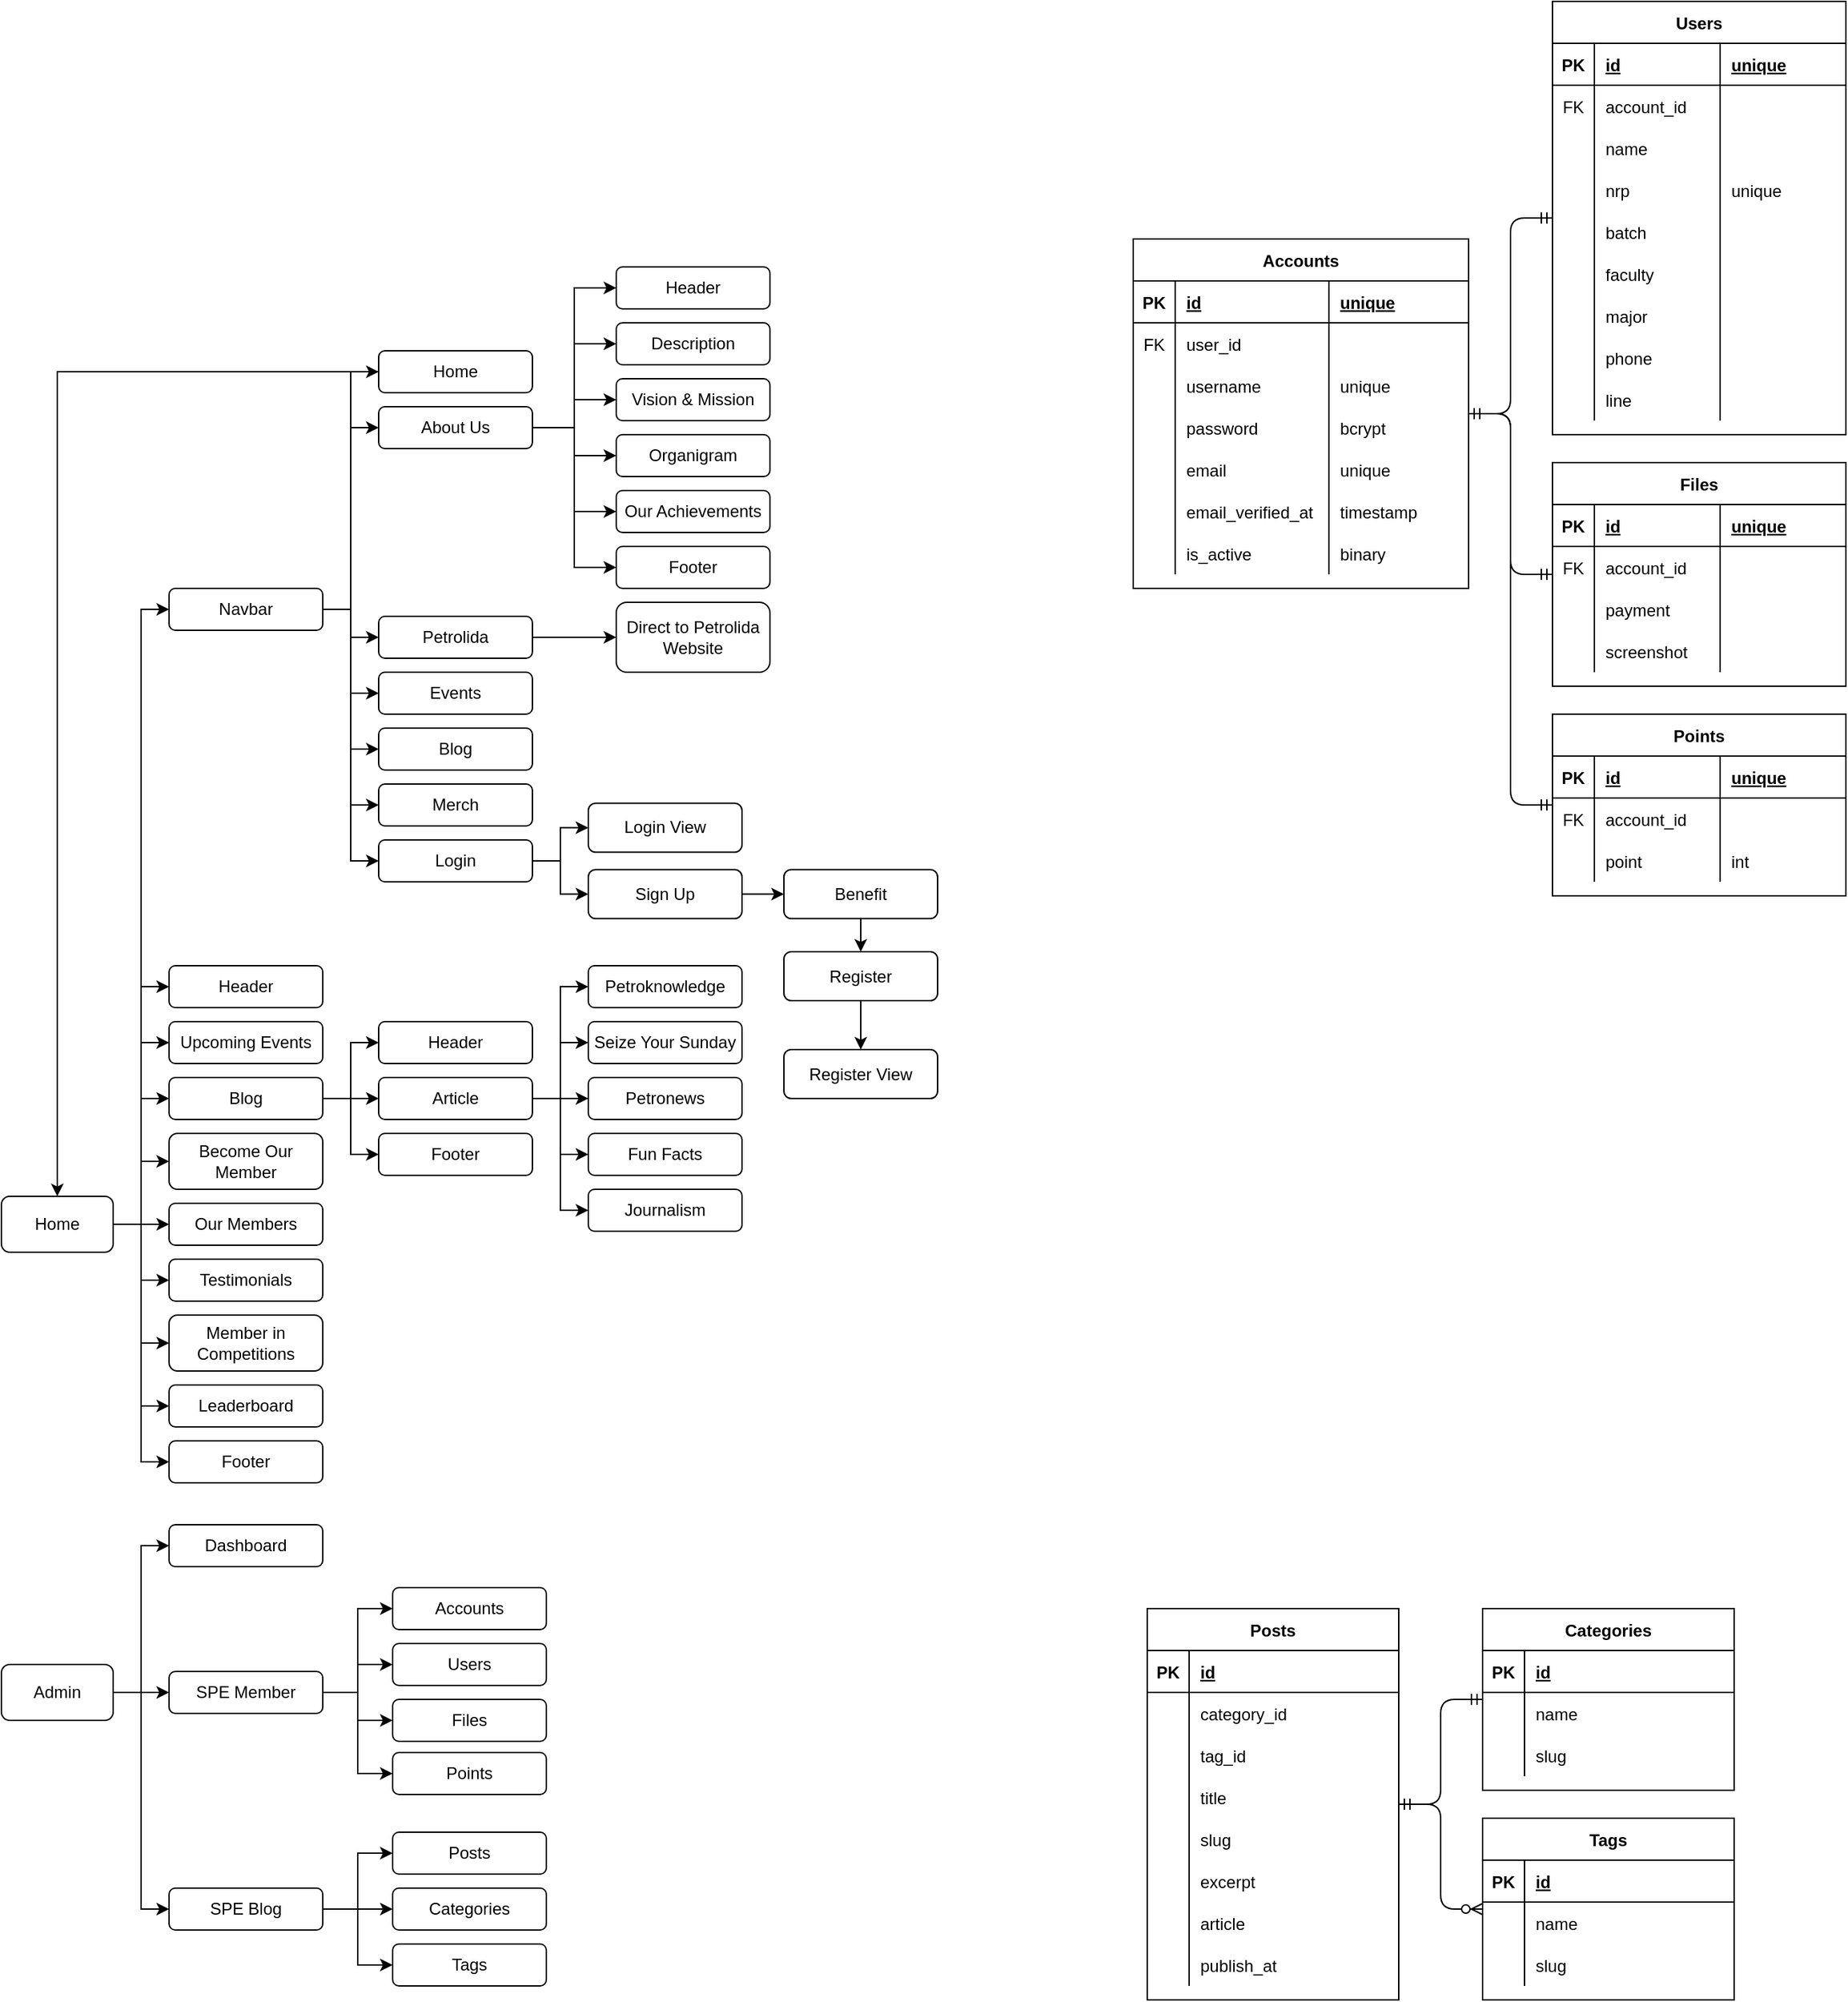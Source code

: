 <mxfile version="14.9.7" type="github">
  <diagram id="R2lEEEUBdFMjLlhIrx00" name="Page-1">
    <mxGraphModel dx="981" dy="1642" grid="1" gridSize="10" guides="1" tooltips="1" connect="1" arrows="1" fold="1" page="1" pageScale="1" pageWidth="850" pageHeight="1100" math="0" shadow="0" extFonts="Permanent Marker^https://fonts.googleapis.com/css?family=Permanent+Marker">
      <root>
        <mxCell id="0" />
        <mxCell id="1" parent="0" />
        <mxCell id="pgB8sEjVDIbPxb2HmiM6-13" style="edgeStyle=orthogonalEdgeStyle;rounded=0;orthogonalLoop=1;jettySize=auto;html=1;entryX=0;entryY=0.5;entryDx=0;entryDy=0;" parent="1" source="pgB8sEjVDIbPxb2HmiM6-1" target="pgB8sEjVDIbPxb2HmiM6-2" edge="1">
          <mxGeometry relative="1" as="geometry" />
        </mxCell>
        <mxCell id="pgB8sEjVDIbPxb2HmiM6-14" style="edgeStyle=orthogonalEdgeStyle;rounded=0;orthogonalLoop=1;jettySize=auto;html=1;entryX=0;entryY=0.5;entryDx=0;entryDy=0;" parent="1" source="pgB8sEjVDIbPxb2HmiM6-1" target="pgB8sEjVDIbPxb2HmiM6-3" edge="1">
          <mxGeometry relative="1" as="geometry" />
        </mxCell>
        <mxCell id="pgB8sEjVDIbPxb2HmiM6-15" style="edgeStyle=orthogonalEdgeStyle;rounded=0;orthogonalLoop=1;jettySize=auto;html=1;entryX=0;entryY=0.5;entryDx=0;entryDy=0;" parent="1" source="pgB8sEjVDIbPxb2HmiM6-1" target="pgB8sEjVDIbPxb2HmiM6-4" edge="1">
          <mxGeometry relative="1" as="geometry" />
        </mxCell>
        <mxCell id="pgB8sEjVDIbPxb2HmiM6-16" style="edgeStyle=orthogonalEdgeStyle;rounded=0;orthogonalLoop=1;jettySize=auto;html=1;entryX=0;entryY=0.5;entryDx=0;entryDy=0;" parent="1" source="pgB8sEjVDIbPxb2HmiM6-1" target="pgB8sEjVDIbPxb2HmiM6-5" edge="1">
          <mxGeometry relative="1" as="geometry" />
        </mxCell>
        <mxCell id="pgB8sEjVDIbPxb2HmiM6-17" style="edgeStyle=orthogonalEdgeStyle;rounded=0;orthogonalLoop=1;jettySize=auto;html=1;entryX=0;entryY=0.5;entryDx=0;entryDy=0;" parent="1" source="pgB8sEjVDIbPxb2HmiM6-1" target="pgB8sEjVDIbPxb2HmiM6-6" edge="1">
          <mxGeometry relative="1" as="geometry" />
        </mxCell>
        <mxCell id="pgB8sEjVDIbPxb2HmiM6-18" style="edgeStyle=orthogonalEdgeStyle;rounded=0;orthogonalLoop=1;jettySize=auto;html=1;entryX=0;entryY=0.5;entryDx=0;entryDy=0;" parent="1" source="pgB8sEjVDIbPxb2HmiM6-1" target="pgB8sEjVDIbPxb2HmiM6-8" edge="1">
          <mxGeometry relative="1" as="geometry" />
        </mxCell>
        <mxCell id="pgB8sEjVDIbPxb2HmiM6-19" style="edgeStyle=orthogonalEdgeStyle;rounded=0;orthogonalLoop=1;jettySize=auto;html=1;entryX=0;entryY=0.5;entryDx=0;entryDy=0;" parent="1" source="pgB8sEjVDIbPxb2HmiM6-1" target="pgB8sEjVDIbPxb2HmiM6-9" edge="1">
          <mxGeometry relative="1" as="geometry" />
        </mxCell>
        <mxCell id="pgB8sEjVDIbPxb2HmiM6-20" style="edgeStyle=orthogonalEdgeStyle;rounded=0;orthogonalLoop=1;jettySize=auto;html=1;entryX=0;entryY=0.5;entryDx=0;entryDy=0;" parent="1" source="pgB8sEjVDIbPxb2HmiM6-1" target="pgB8sEjVDIbPxb2HmiM6-10" edge="1">
          <mxGeometry relative="1" as="geometry" />
        </mxCell>
        <mxCell id="pgB8sEjVDIbPxb2HmiM6-21" style="edgeStyle=orthogonalEdgeStyle;rounded=0;orthogonalLoop=1;jettySize=auto;html=1;entryX=0;entryY=0.5;entryDx=0;entryDy=0;" parent="1" source="pgB8sEjVDIbPxb2HmiM6-1" target="pgB8sEjVDIbPxb2HmiM6-11" edge="1">
          <mxGeometry relative="1" as="geometry" />
        </mxCell>
        <mxCell id="pgB8sEjVDIbPxb2HmiM6-22" style="edgeStyle=orthogonalEdgeStyle;rounded=0;orthogonalLoop=1;jettySize=auto;html=1;entryX=0;entryY=0.5;entryDx=0;entryDy=0;" parent="1" source="pgB8sEjVDIbPxb2HmiM6-1" target="pgB8sEjVDIbPxb2HmiM6-12" edge="1">
          <mxGeometry relative="1" as="geometry" />
        </mxCell>
        <mxCell id="pgB8sEjVDIbPxb2HmiM6-1" value="Home" style="rounded=1;whiteSpace=wrap;html=1;" parent="1" vertex="1">
          <mxGeometry x="30" y="325" width="80" height="40" as="geometry" />
        </mxCell>
        <mxCell id="pgB8sEjVDIbPxb2HmiM6-3" value="Header&lt;br&gt;" style="rounded=1;whiteSpace=wrap;html=1;" parent="1" vertex="1">
          <mxGeometry x="150" y="160" width="110" height="30" as="geometry" />
        </mxCell>
        <mxCell id="pgB8sEjVDIbPxb2HmiM6-4" value="Upcoming Events" style="rounded=1;whiteSpace=wrap;html=1;" parent="1" vertex="1">
          <mxGeometry x="150" y="200" width="110" height="30" as="geometry" />
        </mxCell>
        <mxCell id="pgB8sEjVDIbPxb2HmiM6-69" style="edgeStyle=orthogonalEdgeStyle;rounded=0;orthogonalLoop=1;jettySize=auto;html=1;entryX=0;entryY=0.5;entryDx=0;entryDy=0;" parent="1" source="pgB8sEjVDIbPxb2HmiM6-5" target="pgB8sEjVDIbPxb2HmiM6-55" edge="1">
          <mxGeometry relative="1" as="geometry" />
        </mxCell>
        <mxCell id="pgB8sEjVDIbPxb2HmiM6-71" style="edgeStyle=orthogonalEdgeStyle;rounded=0;orthogonalLoop=1;jettySize=auto;html=1;entryX=0;entryY=0.5;entryDx=0;entryDy=0;" parent="1" source="pgB8sEjVDIbPxb2HmiM6-5" target="pgB8sEjVDIbPxb2HmiM6-56" edge="1">
          <mxGeometry relative="1" as="geometry" />
        </mxCell>
        <mxCell id="pgB8sEjVDIbPxb2HmiM6-72" style="edgeStyle=orthogonalEdgeStyle;rounded=0;orthogonalLoop=1;jettySize=auto;html=1;entryX=0;entryY=0.5;entryDx=0;entryDy=0;" parent="1" source="pgB8sEjVDIbPxb2HmiM6-5" target="pgB8sEjVDIbPxb2HmiM6-62" edge="1">
          <mxGeometry relative="1" as="geometry" />
        </mxCell>
        <mxCell id="pgB8sEjVDIbPxb2HmiM6-5" value="Blog" style="rounded=1;whiteSpace=wrap;html=1;" parent="1" vertex="1">
          <mxGeometry x="150" y="240" width="110" height="30" as="geometry" />
        </mxCell>
        <mxCell id="pgB8sEjVDIbPxb2HmiM6-6" value="Become Our Member" style="rounded=1;whiteSpace=wrap;html=1;" parent="1" vertex="1">
          <mxGeometry x="150" y="280" width="110" height="40" as="geometry" />
        </mxCell>
        <mxCell id="pgB8sEjVDIbPxb2HmiM6-8" value="Our Members" style="rounded=1;whiteSpace=wrap;html=1;" parent="1" vertex="1">
          <mxGeometry x="150" y="330" width="110" height="30" as="geometry" />
        </mxCell>
        <mxCell id="pgB8sEjVDIbPxb2HmiM6-9" value="Testimonials" style="rounded=1;whiteSpace=wrap;html=1;" parent="1" vertex="1">
          <mxGeometry x="150" y="370" width="110" height="30" as="geometry" />
        </mxCell>
        <mxCell id="pgB8sEjVDIbPxb2HmiM6-10" value="Member in Competitions" style="rounded=1;whiteSpace=wrap;html=1;" parent="1" vertex="1">
          <mxGeometry x="150" y="410" width="110" height="40" as="geometry" />
        </mxCell>
        <mxCell id="pgB8sEjVDIbPxb2HmiM6-11" value="Leaderboard" style="rounded=1;whiteSpace=wrap;html=1;" parent="1" vertex="1">
          <mxGeometry x="150" y="460" width="110" height="30" as="geometry" />
        </mxCell>
        <mxCell id="pgB8sEjVDIbPxb2HmiM6-12" value="Footer" style="rounded=1;whiteSpace=wrap;html=1;" parent="1" vertex="1">
          <mxGeometry x="150" y="500" width="110" height="30" as="geometry" />
        </mxCell>
        <mxCell id="pgB8sEjVDIbPxb2HmiM6-46" style="edgeStyle=orthogonalEdgeStyle;rounded=0;orthogonalLoop=1;jettySize=auto;html=1;entryX=0;entryY=0.5;entryDx=0;entryDy=0;" parent="1" source="pgB8sEjVDIbPxb2HmiM6-24" target="pgB8sEjVDIbPxb2HmiM6-39" edge="1">
          <mxGeometry relative="1" as="geometry" />
        </mxCell>
        <mxCell id="pgB8sEjVDIbPxb2HmiM6-47" style="edgeStyle=orthogonalEdgeStyle;rounded=0;orthogonalLoop=1;jettySize=auto;html=1;entryX=0;entryY=0.5;entryDx=0;entryDy=0;" parent="1" source="pgB8sEjVDIbPxb2HmiM6-24" target="pgB8sEjVDIbPxb2HmiM6-40" edge="1">
          <mxGeometry relative="1" as="geometry" />
        </mxCell>
        <mxCell id="pgB8sEjVDIbPxb2HmiM6-48" style="edgeStyle=orthogonalEdgeStyle;rounded=0;orthogonalLoop=1;jettySize=auto;html=1;entryX=0;entryY=0.5;entryDx=0;entryDy=0;" parent="1" source="pgB8sEjVDIbPxb2HmiM6-24" target="pgB8sEjVDIbPxb2HmiM6-41" edge="1">
          <mxGeometry relative="1" as="geometry" />
        </mxCell>
        <mxCell id="pgB8sEjVDIbPxb2HmiM6-49" style="edgeStyle=orthogonalEdgeStyle;rounded=0;orthogonalLoop=1;jettySize=auto;html=1;entryX=0;entryY=0.5;entryDx=0;entryDy=0;" parent="1" source="pgB8sEjVDIbPxb2HmiM6-24" target="pgB8sEjVDIbPxb2HmiM6-42" edge="1">
          <mxGeometry relative="1" as="geometry" />
        </mxCell>
        <mxCell id="pgB8sEjVDIbPxb2HmiM6-50" style="edgeStyle=orthogonalEdgeStyle;rounded=0;orthogonalLoop=1;jettySize=auto;html=1;entryX=0;entryY=0.5;entryDx=0;entryDy=0;" parent="1" source="pgB8sEjVDIbPxb2HmiM6-24" target="pgB8sEjVDIbPxb2HmiM6-43" edge="1">
          <mxGeometry relative="1" as="geometry" />
        </mxCell>
        <mxCell id="pgB8sEjVDIbPxb2HmiM6-51" value="" style="group" parent="1" vertex="1" connectable="0">
          <mxGeometry x="470" y="-340" width="110" height="230" as="geometry" />
        </mxCell>
        <mxCell id="pgB8sEjVDIbPxb2HmiM6-38" value="Header" style="rounded=1;whiteSpace=wrap;html=1;" parent="pgB8sEjVDIbPxb2HmiM6-51" vertex="1">
          <mxGeometry width="110" height="30" as="geometry" />
        </mxCell>
        <mxCell id="pgB8sEjVDIbPxb2HmiM6-39" value="Description" style="rounded=1;whiteSpace=wrap;html=1;" parent="pgB8sEjVDIbPxb2HmiM6-51" vertex="1">
          <mxGeometry y="40" width="110" height="30" as="geometry" />
        </mxCell>
        <mxCell id="pgB8sEjVDIbPxb2HmiM6-40" value="Vision &amp;amp; Mission" style="rounded=1;whiteSpace=wrap;html=1;" parent="pgB8sEjVDIbPxb2HmiM6-51" vertex="1">
          <mxGeometry y="80" width="110" height="30" as="geometry" />
        </mxCell>
        <mxCell id="pgB8sEjVDIbPxb2HmiM6-41" value="Organigram" style="rounded=1;whiteSpace=wrap;html=1;" parent="pgB8sEjVDIbPxb2HmiM6-51" vertex="1">
          <mxGeometry y="120" width="110" height="30" as="geometry" />
        </mxCell>
        <mxCell id="pgB8sEjVDIbPxb2HmiM6-42" value="Our Achievements" style="rounded=1;whiteSpace=wrap;html=1;" parent="pgB8sEjVDIbPxb2HmiM6-51" vertex="1">
          <mxGeometry y="160" width="110" height="30" as="geometry" />
        </mxCell>
        <mxCell id="pgB8sEjVDIbPxb2HmiM6-43" value="Footer" style="rounded=1;whiteSpace=wrap;html=1;" parent="pgB8sEjVDIbPxb2HmiM6-51" vertex="1">
          <mxGeometry y="200" width="110" height="30" as="geometry" />
        </mxCell>
        <mxCell id="pgB8sEjVDIbPxb2HmiM6-73" style="edgeStyle=orthogonalEdgeStyle;rounded=0;orthogonalLoop=1;jettySize=auto;html=1;entryX=0.5;entryY=0;entryDx=0;entryDy=0;" parent="1" source="pgB8sEjVDIbPxb2HmiM6-23" target="pgB8sEjVDIbPxb2HmiM6-1" edge="1">
          <mxGeometry relative="1" as="geometry" />
        </mxCell>
        <mxCell id="pgB8sEjVDIbPxb2HmiM6-23" value="Home" style="rounded=1;whiteSpace=wrap;html=1;" parent="1" vertex="1">
          <mxGeometry x="300" y="-280" width="110" height="30" as="geometry" />
        </mxCell>
        <mxCell id="pgB8sEjVDIbPxb2HmiM6-52" style="edgeStyle=orthogonalEdgeStyle;rounded=0;orthogonalLoop=1;jettySize=auto;html=1;entryX=0;entryY=0.5;entryDx=0;entryDy=0;" parent="1" source="pgB8sEjVDIbPxb2HmiM6-24" target="pgB8sEjVDIbPxb2HmiM6-38" edge="1">
          <mxGeometry relative="1" as="geometry" />
        </mxCell>
        <mxCell id="pgB8sEjVDIbPxb2HmiM6-24" value="About Us" style="rounded=1;whiteSpace=wrap;html=1;" parent="1" vertex="1">
          <mxGeometry x="300" y="-240" width="110" height="30" as="geometry" />
        </mxCell>
        <mxCell id="pgB8sEjVDIbPxb2HmiM6-33" style="edgeStyle=orthogonalEdgeStyle;rounded=0;orthogonalLoop=1;jettySize=auto;html=1;entryX=0;entryY=0.5;entryDx=0;entryDy=0;" parent="1" source="pgB8sEjVDIbPxb2HmiM6-2" target="pgB8sEjVDIbPxb2HmiM6-23" edge="1">
          <mxGeometry relative="1" as="geometry" />
        </mxCell>
        <mxCell id="pgB8sEjVDIbPxb2HmiM6-32" style="edgeStyle=orthogonalEdgeStyle;rounded=0;orthogonalLoop=1;jettySize=auto;html=1;entryX=0;entryY=0.5;entryDx=0;entryDy=0;" parent="1" source="pgB8sEjVDIbPxb2HmiM6-2" target="pgB8sEjVDIbPxb2HmiM6-24" edge="1">
          <mxGeometry relative="1" as="geometry" />
        </mxCell>
        <mxCell id="pgB8sEjVDIbPxb2HmiM6-53" value="Direct to Petrolida Website" style="rounded=1;whiteSpace=wrap;html=1;" parent="1" vertex="1">
          <mxGeometry x="470" y="-100" width="110" height="50" as="geometry" />
        </mxCell>
        <mxCell id="pgB8sEjVDIbPxb2HmiM6-54" style="edgeStyle=orthogonalEdgeStyle;rounded=0;orthogonalLoop=1;jettySize=auto;html=1;entryX=0;entryY=0.5;entryDx=0;entryDy=0;" parent="1" source="pgB8sEjVDIbPxb2HmiM6-25" target="pgB8sEjVDIbPxb2HmiM6-53" edge="1">
          <mxGeometry relative="1" as="geometry" />
        </mxCell>
        <mxCell id="pgB8sEjVDIbPxb2HmiM6-2" value="Navbar" style="rounded=1;whiteSpace=wrap;html=1;" parent="1" vertex="1">
          <mxGeometry x="150" y="-110" width="110" height="30" as="geometry" />
        </mxCell>
        <mxCell id="pgB8sEjVDIbPxb2HmiM6-25" value="Petrolida" style="rounded=1;whiteSpace=wrap;html=1;" parent="1" vertex="1">
          <mxGeometry x="300" y="-90" width="110" height="30" as="geometry" />
        </mxCell>
        <mxCell id="pgB8sEjVDIbPxb2HmiM6-26" value="Events" style="rounded=1;whiteSpace=wrap;html=1;" parent="1" vertex="1">
          <mxGeometry x="300" y="-50" width="110" height="30" as="geometry" />
        </mxCell>
        <mxCell id="pgB8sEjVDIbPxb2HmiM6-27" value="Blog" style="rounded=1;whiteSpace=wrap;html=1;" parent="1" vertex="1">
          <mxGeometry x="300" y="-10" width="110" height="30" as="geometry" />
        </mxCell>
        <mxCell id="pgB8sEjVDIbPxb2HmiM6-28" value="Merch" style="rounded=1;whiteSpace=wrap;html=1;" parent="1" vertex="1">
          <mxGeometry x="300" y="30" width="110" height="30" as="geometry" />
        </mxCell>
        <mxCell id="pgB8sEjVDIbPxb2HmiM6-77" style="edgeStyle=orthogonalEdgeStyle;rounded=0;orthogonalLoop=1;jettySize=auto;html=1;entryX=0;entryY=0.5;entryDx=0;entryDy=0;" parent="1" source="pgB8sEjVDIbPxb2HmiM6-29" target="pgB8sEjVDIbPxb2HmiM6-76" edge="1">
          <mxGeometry relative="1" as="geometry" />
        </mxCell>
        <mxCell id="pgB8sEjVDIbPxb2HmiM6-78" style="edgeStyle=orthogonalEdgeStyle;rounded=0;orthogonalLoop=1;jettySize=auto;html=1;entryX=0;entryY=0.5;entryDx=0;entryDy=0;" parent="1" source="pgB8sEjVDIbPxb2HmiM6-29" target="pgB8sEjVDIbPxb2HmiM6-74" edge="1">
          <mxGeometry relative="1" as="geometry" />
        </mxCell>
        <mxCell id="pgB8sEjVDIbPxb2HmiM6-29" value="Login" style="rounded=1;whiteSpace=wrap;html=1;" parent="1" vertex="1">
          <mxGeometry x="300" y="70" width="110" height="30" as="geometry" />
        </mxCell>
        <mxCell id="pgB8sEjVDIbPxb2HmiM6-31" style="edgeStyle=orthogonalEdgeStyle;rounded=0;orthogonalLoop=1;jettySize=auto;html=1;entryX=0;entryY=0.5;entryDx=0;entryDy=0;" parent="1" source="pgB8sEjVDIbPxb2HmiM6-2" target="pgB8sEjVDIbPxb2HmiM6-25" edge="1">
          <mxGeometry x="150" as="geometry" />
        </mxCell>
        <mxCell id="pgB8sEjVDIbPxb2HmiM6-30" style="edgeStyle=orthogonalEdgeStyle;rounded=0;orthogonalLoop=1;jettySize=auto;html=1;entryX=0;entryY=0.5;entryDx=0;entryDy=0;" parent="1" source="pgB8sEjVDIbPxb2HmiM6-2" target="pgB8sEjVDIbPxb2HmiM6-26" edge="1">
          <mxGeometry x="150" as="geometry" />
        </mxCell>
        <mxCell id="pgB8sEjVDIbPxb2HmiM6-34" style="edgeStyle=orthogonalEdgeStyle;rounded=0;orthogonalLoop=1;jettySize=auto;html=1;entryX=0;entryY=0.5;entryDx=0;entryDy=0;" parent="1" source="pgB8sEjVDIbPxb2HmiM6-2" target="pgB8sEjVDIbPxb2HmiM6-27" edge="1">
          <mxGeometry x="150" as="geometry" />
        </mxCell>
        <mxCell id="pgB8sEjVDIbPxb2HmiM6-35" style="edgeStyle=orthogonalEdgeStyle;rounded=0;orthogonalLoop=1;jettySize=auto;html=1;entryX=0;entryY=0.5;entryDx=0;entryDy=0;" parent="1" source="pgB8sEjVDIbPxb2HmiM6-2" target="pgB8sEjVDIbPxb2HmiM6-28" edge="1">
          <mxGeometry x="150" as="geometry" />
        </mxCell>
        <mxCell id="pgB8sEjVDIbPxb2HmiM6-36" style="edgeStyle=orthogonalEdgeStyle;rounded=0;orthogonalLoop=1;jettySize=auto;html=1;entryX=0;entryY=0.5;entryDx=0;entryDy=0;" parent="1" source="pgB8sEjVDIbPxb2HmiM6-2" target="pgB8sEjVDIbPxb2HmiM6-29" edge="1">
          <mxGeometry x="150" as="geometry" />
        </mxCell>
        <mxCell id="pgB8sEjVDIbPxb2HmiM6-55" value="Header" style="rounded=1;whiteSpace=wrap;html=1;" parent="1" vertex="1">
          <mxGeometry x="300" y="200" width="110" height="30" as="geometry" />
        </mxCell>
        <mxCell id="pgB8sEjVDIbPxb2HmiM6-62" value="Footer" style="rounded=1;whiteSpace=wrap;html=1;" parent="1" vertex="1">
          <mxGeometry x="300" y="280" width="110" height="30" as="geometry" />
        </mxCell>
        <mxCell id="pgB8sEjVDIbPxb2HmiM6-68" value="" style="group" parent="1" vertex="1" connectable="0">
          <mxGeometry x="300" y="150" width="260" height="190" as="geometry" />
        </mxCell>
        <mxCell id="pgB8sEjVDIbPxb2HmiM6-56" value="Article" style="rounded=1;whiteSpace=wrap;html=1;" parent="pgB8sEjVDIbPxb2HmiM6-68" vertex="1">
          <mxGeometry y="90" width="110" height="30" as="geometry" />
        </mxCell>
        <mxCell id="pgB8sEjVDIbPxb2HmiM6-57" value="Petroknowledge" style="rounded=1;whiteSpace=wrap;html=1;" parent="pgB8sEjVDIbPxb2HmiM6-68" vertex="1">
          <mxGeometry x="150" y="10" width="110" height="30" as="geometry" />
        </mxCell>
        <mxCell id="pgB8sEjVDIbPxb2HmiM6-58" value="Seize Your Sunday" style="rounded=1;whiteSpace=wrap;html=1;" parent="pgB8sEjVDIbPxb2HmiM6-68" vertex="1">
          <mxGeometry x="150" y="50" width="110" height="30" as="geometry" />
        </mxCell>
        <mxCell id="pgB8sEjVDIbPxb2HmiM6-59" value="Petronews" style="rounded=1;whiteSpace=wrap;html=1;" parent="pgB8sEjVDIbPxb2HmiM6-68" vertex="1">
          <mxGeometry x="150" y="90" width="110" height="30" as="geometry" />
        </mxCell>
        <mxCell id="pgB8sEjVDIbPxb2HmiM6-60" value="Fun Facts" style="rounded=1;whiteSpace=wrap;html=1;" parent="pgB8sEjVDIbPxb2HmiM6-68" vertex="1">
          <mxGeometry x="150" y="130" width="110" height="30" as="geometry" />
        </mxCell>
        <mxCell id="pgB8sEjVDIbPxb2HmiM6-61" value="Journalism" style="rounded=1;whiteSpace=wrap;html=1;" parent="pgB8sEjVDIbPxb2HmiM6-68" vertex="1">
          <mxGeometry x="150" y="170" width="110" height="30" as="geometry" />
        </mxCell>
        <mxCell id="pgB8sEjVDIbPxb2HmiM6-63" style="edgeStyle=orthogonalEdgeStyle;rounded=0;orthogonalLoop=1;jettySize=auto;html=1;entryX=0;entryY=0.5;entryDx=0;entryDy=0;" parent="pgB8sEjVDIbPxb2HmiM6-68" source="pgB8sEjVDIbPxb2HmiM6-56" target="pgB8sEjVDIbPxb2HmiM6-57" edge="1">
          <mxGeometry relative="1" as="geometry" />
        </mxCell>
        <mxCell id="pgB8sEjVDIbPxb2HmiM6-64" style="edgeStyle=orthogonalEdgeStyle;rounded=0;orthogonalLoop=1;jettySize=auto;html=1;entryX=0;entryY=0.5;entryDx=0;entryDy=0;" parent="pgB8sEjVDIbPxb2HmiM6-68" source="pgB8sEjVDIbPxb2HmiM6-56" target="pgB8sEjVDIbPxb2HmiM6-58" edge="1">
          <mxGeometry relative="1" as="geometry" />
        </mxCell>
        <mxCell id="pgB8sEjVDIbPxb2HmiM6-65" style="edgeStyle=orthogonalEdgeStyle;rounded=0;orthogonalLoop=1;jettySize=auto;html=1;entryX=0;entryY=0.5;entryDx=0;entryDy=0;" parent="pgB8sEjVDIbPxb2HmiM6-68" source="pgB8sEjVDIbPxb2HmiM6-56" target="pgB8sEjVDIbPxb2HmiM6-59" edge="1">
          <mxGeometry relative="1" as="geometry" />
        </mxCell>
        <mxCell id="pgB8sEjVDIbPxb2HmiM6-66" style="edgeStyle=orthogonalEdgeStyle;rounded=0;orthogonalLoop=1;jettySize=auto;html=1;entryX=0;entryY=0.5;entryDx=0;entryDy=0;" parent="pgB8sEjVDIbPxb2HmiM6-68" source="pgB8sEjVDIbPxb2HmiM6-56" target="pgB8sEjVDIbPxb2HmiM6-60" edge="1">
          <mxGeometry relative="1" as="geometry" />
        </mxCell>
        <mxCell id="pgB8sEjVDIbPxb2HmiM6-67" style="edgeStyle=orthogonalEdgeStyle;rounded=0;orthogonalLoop=1;jettySize=auto;html=1;entryX=0;entryY=0.5;entryDx=0;entryDy=0;" parent="pgB8sEjVDIbPxb2HmiM6-68" source="pgB8sEjVDIbPxb2HmiM6-56" target="pgB8sEjVDIbPxb2HmiM6-61" edge="1">
          <mxGeometry relative="1" as="geometry" />
        </mxCell>
        <mxCell id="pgB8sEjVDIbPxb2HmiM6-74" value="Login View" style="whiteSpace=wrap;html=1;rounded=1;" parent="1" vertex="1">
          <mxGeometry x="450" y="43.75" width="110" height="35" as="geometry" />
        </mxCell>
        <mxCell id="pgB8sEjVDIbPxb2HmiM6-82" style="edgeStyle=orthogonalEdgeStyle;rounded=0;orthogonalLoop=1;jettySize=auto;html=1;" parent="1" source="pgB8sEjVDIbPxb2HmiM6-76" target="pgB8sEjVDIbPxb2HmiM6-79" edge="1">
          <mxGeometry relative="1" as="geometry" />
        </mxCell>
        <mxCell id="pgB8sEjVDIbPxb2HmiM6-76" value="Sign Up" style="whiteSpace=wrap;html=1;rounded=1;" parent="1" vertex="1">
          <mxGeometry x="450" y="91.25" width="110" height="35" as="geometry" />
        </mxCell>
        <mxCell id="pgB8sEjVDIbPxb2HmiM6-227" style="edgeStyle=orthogonalEdgeStyle;rounded=0;orthogonalLoop=1;jettySize=auto;html=1;" parent="1" source="pgB8sEjVDIbPxb2HmiM6-79" target="pgB8sEjVDIbPxb2HmiM6-80" edge="1">
          <mxGeometry relative="1" as="geometry" />
        </mxCell>
        <mxCell id="pgB8sEjVDIbPxb2HmiM6-79" value="Benefit" style="whiteSpace=wrap;html=1;rounded=1;" parent="1" vertex="1">
          <mxGeometry x="590" y="91.25" width="110" height="35" as="geometry" />
        </mxCell>
        <mxCell id="pgB8sEjVDIbPxb2HmiM6-84" style="edgeStyle=orthogonalEdgeStyle;rounded=0;orthogonalLoop=1;jettySize=auto;html=1;entryX=0.5;entryY=0;entryDx=0;entryDy=0;" parent="1" source="pgB8sEjVDIbPxb2HmiM6-80" target="pgB8sEjVDIbPxb2HmiM6-81" edge="1">
          <mxGeometry relative="1" as="geometry" />
        </mxCell>
        <mxCell id="pgB8sEjVDIbPxb2HmiM6-80" value="Register" style="whiteSpace=wrap;html=1;rounded=1;" parent="1" vertex="1">
          <mxGeometry x="590" y="150" width="110" height="35" as="geometry" />
        </mxCell>
        <mxCell id="pgB8sEjVDIbPxb2HmiM6-81" value="Register View" style="whiteSpace=wrap;html=1;rounded=1;" parent="1" vertex="1">
          <mxGeometry x="590" y="220" width="110" height="35" as="geometry" />
        </mxCell>
        <mxCell id="pgB8sEjVDIbPxb2HmiM6-128" value="Accounts" style="shape=table;startSize=30;container=1;collapsible=1;childLayout=tableLayout;fixedRows=1;rowLines=0;fontStyle=1;align=center;resizeLast=1;" parent="1" vertex="1">
          <mxGeometry x="840" y="-360" width="240" height="250" as="geometry">
            <mxRectangle x="590" y="300" width="90" height="30" as="alternateBounds" />
          </mxGeometry>
        </mxCell>
        <mxCell id="pgB8sEjVDIbPxb2HmiM6-129" value="" style="shape=partialRectangle;collapsible=0;dropTarget=0;pointerEvents=0;fillColor=none;top=0;left=0;bottom=1;right=0;points=[[0,0.5],[1,0.5]];portConstraint=eastwest;" parent="pgB8sEjVDIbPxb2HmiM6-128" vertex="1">
          <mxGeometry y="30" width="240" height="30" as="geometry" />
        </mxCell>
        <mxCell id="pgB8sEjVDIbPxb2HmiM6-130" value="PK" style="shape=partialRectangle;connectable=0;fillColor=none;top=0;left=0;bottom=0;right=0;fontStyle=1;overflow=hidden;" parent="pgB8sEjVDIbPxb2HmiM6-129" vertex="1">
          <mxGeometry width="30" height="30" as="geometry" />
        </mxCell>
        <mxCell id="pgB8sEjVDIbPxb2HmiM6-131" value="id" style="shape=partialRectangle;connectable=0;fillColor=none;top=0;left=0;bottom=0;right=0;align=left;spacingLeft=6;fontStyle=5;overflow=hidden;" parent="pgB8sEjVDIbPxb2HmiM6-129" vertex="1">
          <mxGeometry x="30" width="110" height="30" as="geometry" />
        </mxCell>
        <mxCell id="pgB8sEjVDIbPxb2HmiM6-142" value="unique" style="shape=partialRectangle;connectable=0;fillColor=none;top=0;left=0;bottom=0;right=0;align=left;spacingLeft=6;fontStyle=5;overflow=hidden;" parent="pgB8sEjVDIbPxb2HmiM6-129" vertex="1">
          <mxGeometry x="140" width="100" height="30" as="geometry" />
        </mxCell>
        <mxCell id="pgB8sEjVDIbPxb2HmiM6-192" style="shape=partialRectangle;collapsible=0;dropTarget=0;pointerEvents=0;fillColor=none;top=0;left=0;bottom=0;right=0;points=[[0,0.5],[1,0.5]];portConstraint=eastwest;" parent="pgB8sEjVDIbPxb2HmiM6-128" vertex="1">
          <mxGeometry y="60" width="240" height="30" as="geometry" />
        </mxCell>
        <mxCell id="pgB8sEjVDIbPxb2HmiM6-193" value="FK" style="shape=partialRectangle;connectable=0;fillColor=none;top=0;left=0;bottom=0;right=0;editable=1;overflow=hidden;" parent="pgB8sEjVDIbPxb2HmiM6-192" vertex="1">
          <mxGeometry width="30" height="30" as="geometry" />
        </mxCell>
        <mxCell id="pgB8sEjVDIbPxb2HmiM6-194" value="user_id" style="shape=partialRectangle;connectable=0;fillColor=none;top=0;left=0;bottom=0;right=0;align=left;spacingLeft=6;overflow=hidden;" parent="pgB8sEjVDIbPxb2HmiM6-192" vertex="1">
          <mxGeometry x="30" width="110" height="30" as="geometry" />
        </mxCell>
        <mxCell id="pgB8sEjVDIbPxb2HmiM6-195" style="shape=partialRectangle;connectable=0;fillColor=none;top=0;left=0;bottom=0;right=0;align=left;spacingLeft=6;overflow=hidden;" parent="pgB8sEjVDIbPxb2HmiM6-192" vertex="1">
          <mxGeometry x="140" width="100" height="30" as="geometry" />
        </mxCell>
        <mxCell id="pgB8sEjVDIbPxb2HmiM6-132" value="" style="shape=partialRectangle;collapsible=0;dropTarget=0;pointerEvents=0;fillColor=none;top=0;left=0;bottom=0;right=0;points=[[0,0.5],[1,0.5]];portConstraint=eastwest;" parent="pgB8sEjVDIbPxb2HmiM6-128" vertex="1">
          <mxGeometry y="90" width="240" height="30" as="geometry" />
        </mxCell>
        <mxCell id="pgB8sEjVDIbPxb2HmiM6-133" value="" style="shape=partialRectangle;connectable=0;fillColor=none;top=0;left=0;bottom=0;right=0;editable=1;overflow=hidden;" parent="pgB8sEjVDIbPxb2HmiM6-132" vertex="1">
          <mxGeometry width="30" height="30" as="geometry" />
        </mxCell>
        <mxCell id="pgB8sEjVDIbPxb2HmiM6-134" value="username" style="shape=partialRectangle;connectable=0;fillColor=none;top=0;left=0;bottom=0;right=0;align=left;spacingLeft=6;overflow=hidden;" parent="pgB8sEjVDIbPxb2HmiM6-132" vertex="1">
          <mxGeometry x="30" width="110" height="30" as="geometry" />
        </mxCell>
        <mxCell id="pgB8sEjVDIbPxb2HmiM6-143" value="unique" style="shape=partialRectangle;connectable=0;fillColor=none;top=0;left=0;bottom=0;right=0;align=left;spacingLeft=6;overflow=hidden;" parent="pgB8sEjVDIbPxb2HmiM6-132" vertex="1">
          <mxGeometry x="140" width="100" height="30" as="geometry" />
        </mxCell>
        <mxCell id="pgB8sEjVDIbPxb2HmiM6-135" value="" style="shape=partialRectangle;collapsible=0;dropTarget=0;pointerEvents=0;fillColor=none;top=0;left=0;bottom=0;right=0;points=[[0,0.5],[1,0.5]];portConstraint=eastwest;" parent="pgB8sEjVDIbPxb2HmiM6-128" vertex="1">
          <mxGeometry y="120" width="240" height="30" as="geometry" />
        </mxCell>
        <mxCell id="pgB8sEjVDIbPxb2HmiM6-136" value="" style="shape=partialRectangle;connectable=0;fillColor=none;top=0;left=0;bottom=0;right=0;editable=1;overflow=hidden;" parent="pgB8sEjVDIbPxb2HmiM6-135" vertex="1">
          <mxGeometry width="30" height="30" as="geometry" />
        </mxCell>
        <mxCell id="pgB8sEjVDIbPxb2HmiM6-137" value="password" style="shape=partialRectangle;connectable=0;fillColor=none;top=0;left=0;bottom=0;right=0;align=left;spacingLeft=6;overflow=hidden;" parent="pgB8sEjVDIbPxb2HmiM6-135" vertex="1">
          <mxGeometry x="30" width="110" height="30" as="geometry" />
        </mxCell>
        <mxCell id="pgB8sEjVDIbPxb2HmiM6-144" value="bcrypt" style="shape=partialRectangle;connectable=0;fillColor=none;top=0;left=0;bottom=0;right=0;align=left;spacingLeft=6;overflow=hidden;" parent="pgB8sEjVDIbPxb2HmiM6-135" vertex="1">
          <mxGeometry x="140" width="100" height="30" as="geometry" />
        </mxCell>
        <mxCell id="pgB8sEjVDIbPxb2HmiM6-138" value="" style="shape=partialRectangle;collapsible=0;dropTarget=0;pointerEvents=0;fillColor=none;top=0;left=0;bottom=0;right=0;points=[[0,0.5],[1,0.5]];portConstraint=eastwest;" parent="pgB8sEjVDIbPxb2HmiM6-128" vertex="1">
          <mxGeometry y="150" width="240" height="30" as="geometry" />
        </mxCell>
        <mxCell id="pgB8sEjVDIbPxb2HmiM6-139" value="" style="shape=partialRectangle;connectable=0;fillColor=none;top=0;left=0;bottom=0;right=0;editable=1;overflow=hidden;" parent="pgB8sEjVDIbPxb2HmiM6-138" vertex="1">
          <mxGeometry width="30" height="30" as="geometry" />
        </mxCell>
        <mxCell id="pgB8sEjVDIbPxb2HmiM6-140" value="email" style="shape=partialRectangle;connectable=0;fillColor=none;top=0;left=0;bottom=0;right=0;align=left;spacingLeft=6;overflow=hidden;" parent="pgB8sEjVDIbPxb2HmiM6-138" vertex="1">
          <mxGeometry x="30" width="110" height="30" as="geometry" />
        </mxCell>
        <mxCell id="pgB8sEjVDIbPxb2HmiM6-145" value="unique" style="shape=partialRectangle;connectable=0;fillColor=none;top=0;left=0;bottom=0;right=0;align=left;spacingLeft=6;overflow=hidden;" parent="pgB8sEjVDIbPxb2HmiM6-138" vertex="1">
          <mxGeometry x="140" width="100" height="30" as="geometry" />
        </mxCell>
        <mxCell id="pgB8sEjVDIbPxb2HmiM6-212" style="shape=partialRectangle;collapsible=0;dropTarget=0;pointerEvents=0;fillColor=none;top=0;left=0;bottom=0;right=0;points=[[0,0.5],[1,0.5]];portConstraint=eastwest;" parent="pgB8sEjVDIbPxb2HmiM6-128" vertex="1">
          <mxGeometry y="180" width="240" height="30" as="geometry" />
        </mxCell>
        <mxCell id="pgB8sEjVDIbPxb2HmiM6-213" style="shape=partialRectangle;connectable=0;fillColor=none;top=0;left=0;bottom=0;right=0;editable=1;overflow=hidden;" parent="pgB8sEjVDIbPxb2HmiM6-212" vertex="1">
          <mxGeometry width="30" height="30" as="geometry" />
        </mxCell>
        <mxCell id="pgB8sEjVDIbPxb2HmiM6-214" value="email_verified_at" style="shape=partialRectangle;connectable=0;fillColor=none;top=0;left=0;bottom=0;right=0;align=left;spacingLeft=6;overflow=hidden;" parent="pgB8sEjVDIbPxb2HmiM6-212" vertex="1">
          <mxGeometry x="30" width="110" height="30" as="geometry" />
        </mxCell>
        <mxCell id="pgB8sEjVDIbPxb2HmiM6-215" value="timestamp" style="shape=partialRectangle;connectable=0;fillColor=none;top=0;left=0;bottom=0;right=0;align=left;spacingLeft=6;overflow=hidden;" parent="pgB8sEjVDIbPxb2HmiM6-212" vertex="1">
          <mxGeometry x="140" width="100" height="30" as="geometry" />
        </mxCell>
        <mxCell id="pgB8sEjVDIbPxb2HmiM6-216" style="shape=partialRectangle;collapsible=0;dropTarget=0;pointerEvents=0;fillColor=none;top=0;left=0;bottom=0;right=0;points=[[0,0.5],[1,0.5]];portConstraint=eastwest;" parent="pgB8sEjVDIbPxb2HmiM6-128" vertex="1">
          <mxGeometry y="210" width="240" height="30" as="geometry" />
        </mxCell>
        <mxCell id="pgB8sEjVDIbPxb2HmiM6-217" style="shape=partialRectangle;connectable=0;fillColor=none;top=0;left=0;bottom=0;right=0;editable=1;overflow=hidden;" parent="pgB8sEjVDIbPxb2HmiM6-216" vertex="1">
          <mxGeometry width="30" height="30" as="geometry" />
        </mxCell>
        <mxCell id="pgB8sEjVDIbPxb2HmiM6-218" value="is_active" style="shape=partialRectangle;connectable=0;fillColor=none;top=0;left=0;bottom=0;right=0;align=left;spacingLeft=6;overflow=hidden;" parent="pgB8sEjVDIbPxb2HmiM6-216" vertex="1">
          <mxGeometry x="30" width="110" height="30" as="geometry" />
        </mxCell>
        <mxCell id="pgB8sEjVDIbPxb2HmiM6-219" value="binary" style="shape=partialRectangle;connectable=0;fillColor=none;top=0;left=0;bottom=0;right=0;align=left;spacingLeft=6;overflow=hidden;" parent="pgB8sEjVDIbPxb2HmiM6-216" vertex="1">
          <mxGeometry x="140" width="100" height="30" as="geometry" />
        </mxCell>
        <mxCell id="pgB8sEjVDIbPxb2HmiM6-150" value="Users" style="shape=table;startSize=30;container=1;collapsible=1;childLayout=tableLayout;fixedRows=1;rowLines=0;fontStyle=1;align=center;resizeLast=1;" parent="1" vertex="1">
          <mxGeometry x="1140" y="-530" width="210" height="310" as="geometry" />
        </mxCell>
        <mxCell id="pgB8sEjVDIbPxb2HmiM6-151" value="" style="shape=partialRectangle;collapsible=0;dropTarget=0;pointerEvents=0;fillColor=none;top=0;left=0;bottom=1;right=0;points=[[0,0.5],[1,0.5]];portConstraint=eastwest;" parent="pgB8sEjVDIbPxb2HmiM6-150" vertex="1">
          <mxGeometry y="30" width="210" height="30" as="geometry" />
        </mxCell>
        <mxCell id="pgB8sEjVDIbPxb2HmiM6-152" value="PK" style="shape=partialRectangle;connectable=0;fillColor=none;top=0;left=0;bottom=0;right=0;fontStyle=1;overflow=hidden;" parent="pgB8sEjVDIbPxb2HmiM6-151" vertex="1">
          <mxGeometry width="30" height="30" as="geometry" />
        </mxCell>
        <mxCell id="pgB8sEjVDIbPxb2HmiM6-153" value="id" style="shape=partialRectangle;connectable=0;fillColor=none;top=0;left=0;bottom=0;right=0;align=left;spacingLeft=6;fontStyle=5;overflow=hidden;" parent="pgB8sEjVDIbPxb2HmiM6-151" vertex="1">
          <mxGeometry x="30" width="90" height="30" as="geometry" />
        </mxCell>
        <mxCell id="pgB8sEjVDIbPxb2HmiM6-163" value="unique" style="shape=partialRectangle;connectable=0;fillColor=none;top=0;left=0;bottom=0;right=0;align=left;spacingLeft=6;fontStyle=5;overflow=hidden;" parent="pgB8sEjVDIbPxb2HmiM6-151" vertex="1">
          <mxGeometry x="120" width="90" height="30" as="geometry" />
        </mxCell>
        <mxCell id="pgB8sEjVDIbPxb2HmiM6-188" style="shape=partialRectangle;collapsible=0;dropTarget=0;pointerEvents=0;fillColor=none;top=0;left=0;bottom=0;right=0;points=[[0,0.5],[1,0.5]];portConstraint=eastwest;" parent="pgB8sEjVDIbPxb2HmiM6-150" vertex="1">
          <mxGeometry y="60" width="210" height="30" as="geometry" />
        </mxCell>
        <mxCell id="pgB8sEjVDIbPxb2HmiM6-189" value="FK" style="shape=partialRectangle;connectable=0;fillColor=none;top=0;left=0;bottom=0;right=0;editable=1;overflow=hidden;" parent="pgB8sEjVDIbPxb2HmiM6-188" vertex="1">
          <mxGeometry width="30" height="30" as="geometry" />
        </mxCell>
        <mxCell id="pgB8sEjVDIbPxb2HmiM6-190" value="account_id" style="shape=partialRectangle;connectable=0;fillColor=none;top=0;left=0;bottom=0;right=0;align=left;spacingLeft=6;overflow=hidden;" parent="pgB8sEjVDIbPxb2HmiM6-188" vertex="1">
          <mxGeometry x="30" width="90" height="30" as="geometry" />
        </mxCell>
        <mxCell id="pgB8sEjVDIbPxb2HmiM6-191" style="shape=partialRectangle;connectable=0;fillColor=none;top=0;left=0;bottom=0;right=0;align=left;spacingLeft=6;overflow=hidden;" parent="pgB8sEjVDIbPxb2HmiM6-188" vertex="1">
          <mxGeometry x="120" width="90" height="30" as="geometry" />
        </mxCell>
        <mxCell id="pgB8sEjVDIbPxb2HmiM6-154" value="" style="shape=partialRectangle;collapsible=0;dropTarget=0;pointerEvents=0;fillColor=none;top=0;left=0;bottom=0;right=0;points=[[0,0.5],[1,0.5]];portConstraint=eastwest;" parent="pgB8sEjVDIbPxb2HmiM6-150" vertex="1">
          <mxGeometry y="90" width="210" height="30" as="geometry" />
        </mxCell>
        <mxCell id="pgB8sEjVDIbPxb2HmiM6-155" value="" style="shape=partialRectangle;connectable=0;fillColor=none;top=0;left=0;bottom=0;right=0;editable=1;overflow=hidden;" parent="pgB8sEjVDIbPxb2HmiM6-154" vertex="1">
          <mxGeometry width="30" height="30" as="geometry" />
        </mxCell>
        <mxCell id="pgB8sEjVDIbPxb2HmiM6-156" value="name" style="shape=partialRectangle;connectable=0;fillColor=none;top=0;left=0;bottom=0;right=0;align=left;spacingLeft=6;overflow=hidden;" parent="pgB8sEjVDIbPxb2HmiM6-154" vertex="1">
          <mxGeometry x="30" width="90" height="30" as="geometry" />
        </mxCell>
        <mxCell id="pgB8sEjVDIbPxb2HmiM6-164" style="shape=partialRectangle;connectable=0;fillColor=none;top=0;left=0;bottom=0;right=0;align=left;spacingLeft=6;overflow=hidden;" parent="pgB8sEjVDIbPxb2HmiM6-154" vertex="1">
          <mxGeometry x="120" width="90" height="30" as="geometry" />
        </mxCell>
        <mxCell id="pgB8sEjVDIbPxb2HmiM6-157" value="" style="shape=partialRectangle;collapsible=0;dropTarget=0;pointerEvents=0;fillColor=none;top=0;left=0;bottom=0;right=0;points=[[0,0.5],[1,0.5]];portConstraint=eastwest;" parent="pgB8sEjVDIbPxb2HmiM6-150" vertex="1">
          <mxGeometry y="120" width="210" height="30" as="geometry" />
        </mxCell>
        <mxCell id="pgB8sEjVDIbPxb2HmiM6-158" value="" style="shape=partialRectangle;connectable=0;fillColor=none;top=0;left=0;bottom=0;right=0;editable=1;overflow=hidden;" parent="pgB8sEjVDIbPxb2HmiM6-157" vertex="1">
          <mxGeometry width="30" height="30" as="geometry" />
        </mxCell>
        <mxCell id="pgB8sEjVDIbPxb2HmiM6-159" value="nrp" style="shape=partialRectangle;connectable=0;fillColor=none;top=0;left=0;bottom=0;right=0;align=left;spacingLeft=6;overflow=hidden;" parent="pgB8sEjVDIbPxb2HmiM6-157" vertex="1">
          <mxGeometry x="30" width="90" height="30" as="geometry" />
        </mxCell>
        <mxCell id="pgB8sEjVDIbPxb2HmiM6-165" value="unique" style="shape=partialRectangle;connectable=0;fillColor=none;top=0;left=0;bottom=0;right=0;align=left;spacingLeft=6;overflow=hidden;" parent="pgB8sEjVDIbPxb2HmiM6-157" vertex="1">
          <mxGeometry x="120" width="90" height="30" as="geometry" />
        </mxCell>
        <mxCell id="pgB8sEjVDIbPxb2HmiM6-160" value="" style="shape=partialRectangle;collapsible=0;dropTarget=0;pointerEvents=0;fillColor=none;top=0;left=0;bottom=0;right=0;points=[[0,0.5],[1,0.5]];portConstraint=eastwest;" parent="pgB8sEjVDIbPxb2HmiM6-150" vertex="1">
          <mxGeometry y="150" width="210" height="30" as="geometry" />
        </mxCell>
        <mxCell id="pgB8sEjVDIbPxb2HmiM6-161" value="" style="shape=partialRectangle;connectable=0;fillColor=none;top=0;left=0;bottom=0;right=0;editable=1;overflow=hidden;" parent="pgB8sEjVDIbPxb2HmiM6-160" vertex="1">
          <mxGeometry width="30" height="30" as="geometry" />
        </mxCell>
        <mxCell id="pgB8sEjVDIbPxb2HmiM6-162" value="batch" style="shape=partialRectangle;connectable=0;fillColor=none;top=0;left=0;bottom=0;right=0;align=left;spacingLeft=6;overflow=hidden;" parent="pgB8sEjVDIbPxb2HmiM6-160" vertex="1">
          <mxGeometry x="30" width="90" height="30" as="geometry" />
        </mxCell>
        <mxCell id="pgB8sEjVDIbPxb2HmiM6-166" style="shape=partialRectangle;connectable=0;fillColor=none;top=0;left=0;bottom=0;right=0;align=left;spacingLeft=6;overflow=hidden;" parent="pgB8sEjVDIbPxb2HmiM6-160" vertex="1">
          <mxGeometry x="120" width="90" height="30" as="geometry" />
        </mxCell>
        <mxCell id="pgB8sEjVDIbPxb2HmiM6-176" style="shape=partialRectangle;collapsible=0;dropTarget=0;pointerEvents=0;fillColor=none;top=0;left=0;bottom=0;right=0;points=[[0,0.5],[1,0.5]];portConstraint=eastwest;" parent="pgB8sEjVDIbPxb2HmiM6-150" vertex="1">
          <mxGeometry y="180" width="210" height="30" as="geometry" />
        </mxCell>
        <mxCell id="pgB8sEjVDIbPxb2HmiM6-177" style="shape=partialRectangle;connectable=0;fillColor=none;top=0;left=0;bottom=0;right=0;editable=1;overflow=hidden;" parent="pgB8sEjVDIbPxb2HmiM6-176" vertex="1">
          <mxGeometry width="30" height="30" as="geometry" />
        </mxCell>
        <mxCell id="pgB8sEjVDIbPxb2HmiM6-178" value="faculty" style="shape=partialRectangle;connectable=0;fillColor=none;top=0;left=0;bottom=0;right=0;align=left;spacingLeft=6;overflow=hidden;" parent="pgB8sEjVDIbPxb2HmiM6-176" vertex="1">
          <mxGeometry x="30" width="90" height="30" as="geometry" />
        </mxCell>
        <mxCell id="pgB8sEjVDIbPxb2HmiM6-179" style="shape=partialRectangle;connectable=0;fillColor=none;top=0;left=0;bottom=0;right=0;align=left;spacingLeft=6;overflow=hidden;" parent="pgB8sEjVDIbPxb2HmiM6-176" vertex="1">
          <mxGeometry x="120" width="90" height="30" as="geometry" />
        </mxCell>
        <mxCell id="pgB8sEjVDIbPxb2HmiM6-172" style="shape=partialRectangle;collapsible=0;dropTarget=0;pointerEvents=0;fillColor=none;top=0;left=0;bottom=0;right=0;points=[[0,0.5],[1,0.5]];portConstraint=eastwest;" parent="pgB8sEjVDIbPxb2HmiM6-150" vertex="1">
          <mxGeometry y="210" width="210" height="30" as="geometry" />
        </mxCell>
        <mxCell id="pgB8sEjVDIbPxb2HmiM6-173" style="shape=partialRectangle;connectable=0;fillColor=none;top=0;left=0;bottom=0;right=0;editable=1;overflow=hidden;" parent="pgB8sEjVDIbPxb2HmiM6-172" vertex="1">
          <mxGeometry width="30" height="30" as="geometry" />
        </mxCell>
        <mxCell id="pgB8sEjVDIbPxb2HmiM6-174" value="major" style="shape=partialRectangle;connectable=0;fillColor=none;top=0;left=0;bottom=0;right=0;align=left;spacingLeft=6;overflow=hidden;" parent="pgB8sEjVDIbPxb2HmiM6-172" vertex="1">
          <mxGeometry x="30" width="90" height="30" as="geometry" />
        </mxCell>
        <mxCell id="pgB8sEjVDIbPxb2HmiM6-175" style="shape=partialRectangle;connectable=0;fillColor=none;top=0;left=0;bottom=0;right=0;align=left;spacingLeft=6;overflow=hidden;" parent="pgB8sEjVDIbPxb2HmiM6-172" vertex="1">
          <mxGeometry x="120" width="90" height="30" as="geometry" />
        </mxCell>
        <mxCell id="pgB8sEjVDIbPxb2HmiM6-184" style="shape=partialRectangle;collapsible=0;dropTarget=0;pointerEvents=0;fillColor=none;top=0;left=0;bottom=0;right=0;points=[[0,0.5],[1,0.5]];portConstraint=eastwest;" parent="pgB8sEjVDIbPxb2HmiM6-150" vertex="1">
          <mxGeometry y="240" width="210" height="30" as="geometry" />
        </mxCell>
        <mxCell id="pgB8sEjVDIbPxb2HmiM6-185" style="shape=partialRectangle;connectable=0;fillColor=none;top=0;left=0;bottom=0;right=0;editable=1;overflow=hidden;" parent="pgB8sEjVDIbPxb2HmiM6-184" vertex="1">
          <mxGeometry width="30" height="30" as="geometry" />
        </mxCell>
        <mxCell id="pgB8sEjVDIbPxb2HmiM6-186" value="phone" style="shape=partialRectangle;connectable=0;fillColor=none;top=0;left=0;bottom=0;right=0;align=left;spacingLeft=6;overflow=hidden;" parent="pgB8sEjVDIbPxb2HmiM6-184" vertex="1">
          <mxGeometry x="30" width="90" height="30" as="geometry" />
        </mxCell>
        <mxCell id="pgB8sEjVDIbPxb2HmiM6-187" style="shape=partialRectangle;connectable=0;fillColor=none;top=0;left=0;bottom=0;right=0;align=left;spacingLeft=6;overflow=hidden;" parent="pgB8sEjVDIbPxb2HmiM6-184" vertex="1">
          <mxGeometry x="120" width="90" height="30" as="geometry" />
        </mxCell>
        <mxCell id="pgB8sEjVDIbPxb2HmiM6-180" style="shape=partialRectangle;collapsible=0;dropTarget=0;pointerEvents=0;fillColor=none;top=0;left=0;bottom=0;right=0;points=[[0,0.5],[1,0.5]];portConstraint=eastwest;" parent="pgB8sEjVDIbPxb2HmiM6-150" vertex="1">
          <mxGeometry y="270" width="210" height="30" as="geometry" />
        </mxCell>
        <mxCell id="pgB8sEjVDIbPxb2HmiM6-181" style="shape=partialRectangle;connectable=0;fillColor=none;top=0;left=0;bottom=0;right=0;editable=1;overflow=hidden;" parent="pgB8sEjVDIbPxb2HmiM6-180" vertex="1">
          <mxGeometry width="30" height="30" as="geometry" />
        </mxCell>
        <mxCell id="pgB8sEjVDIbPxb2HmiM6-182" value="line" style="shape=partialRectangle;connectable=0;fillColor=none;top=0;left=0;bottom=0;right=0;align=left;spacingLeft=6;overflow=hidden;" parent="pgB8sEjVDIbPxb2HmiM6-180" vertex="1">
          <mxGeometry x="30" width="90" height="30" as="geometry" />
        </mxCell>
        <mxCell id="pgB8sEjVDIbPxb2HmiM6-183" style="shape=partialRectangle;connectable=0;fillColor=none;top=0;left=0;bottom=0;right=0;align=left;spacingLeft=6;overflow=hidden;" parent="pgB8sEjVDIbPxb2HmiM6-180" vertex="1">
          <mxGeometry x="120" width="90" height="30" as="geometry" />
        </mxCell>
        <mxCell id="pgB8sEjVDIbPxb2HmiM6-171" value="" style="edgeStyle=entityRelationEdgeStyle;fontSize=12;html=1;endArrow=ERmandOne;startArrow=ERmandOne;" parent="1" source="pgB8sEjVDIbPxb2HmiM6-150" target="pgB8sEjVDIbPxb2HmiM6-128" edge="1">
          <mxGeometry width="100" height="100" relative="1" as="geometry">
            <mxPoint x="960" y="240" as="sourcePoint" />
            <mxPoint x="1060" y="140" as="targetPoint" />
          </mxGeometry>
        </mxCell>
        <mxCell id="pgB8sEjVDIbPxb2HmiM6-196" value="Files" style="shape=table;startSize=30;container=1;collapsible=1;childLayout=tableLayout;fixedRows=1;rowLines=0;fontStyle=1;align=center;resizeLast=1;" parent="1" vertex="1">
          <mxGeometry x="1140" y="-200" width="210" height="160" as="geometry" />
        </mxCell>
        <mxCell id="pgB8sEjVDIbPxb2HmiM6-197" value="" style="shape=partialRectangle;collapsible=0;dropTarget=0;pointerEvents=0;fillColor=none;top=0;left=0;bottom=1;right=0;points=[[0,0.5],[1,0.5]];portConstraint=eastwest;" parent="pgB8sEjVDIbPxb2HmiM6-196" vertex="1">
          <mxGeometry y="30" width="210" height="30" as="geometry" />
        </mxCell>
        <mxCell id="pgB8sEjVDIbPxb2HmiM6-198" value="PK" style="shape=partialRectangle;connectable=0;fillColor=none;top=0;left=0;bottom=0;right=0;fontStyle=1;overflow=hidden;" parent="pgB8sEjVDIbPxb2HmiM6-197" vertex="1">
          <mxGeometry width="30" height="30" as="geometry" />
        </mxCell>
        <mxCell id="pgB8sEjVDIbPxb2HmiM6-199" value="id" style="shape=partialRectangle;connectable=0;fillColor=none;top=0;left=0;bottom=0;right=0;align=left;spacingLeft=6;fontStyle=5;overflow=hidden;" parent="pgB8sEjVDIbPxb2HmiM6-197" vertex="1">
          <mxGeometry x="30" width="90" height="30" as="geometry" />
        </mxCell>
        <mxCell id="pgB8sEjVDIbPxb2HmiM6-221" value="unique" style="shape=partialRectangle;connectable=0;fillColor=none;top=0;left=0;bottom=0;right=0;align=left;spacingLeft=6;fontStyle=5;overflow=hidden;" parent="pgB8sEjVDIbPxb2HmiM6-197" vertex="1">
          <mxGeometry x="120" width="90" height="30" as="geometry" />
        </mxCell>
        <mxCell id="pgB8sEjVDIbPxb2HmiM6-200" value="" style="shape=partialRectangle;collapsible=0;dropTarget=0;pointerEvents=0;fillColor=none;top=0;left=0;bottom=0;right=0;points=[[0,0.5],[1,0.5]];portConstraint=eastwest;" parent="pgB8sEjVDIbPxb2HmiM6-196" vertex="1">
          <mxGeometry y="60" width="210" height="30" as="geometry" />
        </mxCell>
        <mxCell id="pgB8sEjVDIbPxb2HmiM6-201" value="FK" style="shape=partialRectangle;connectable=0;fillColor=none;top=0;left=0;bottom=0;right=0;editable=1;overflow=hidden;" parent="pgB8sEjVDIbPxb2HmiM6-200" vertex="1">
          <mxGeometry width="30" height="30" as="geometry" />
        </mxCell>
        <mxCell id="pgB8sEjVDIbPxb2HmiM6-202" value="account_id" style="shape=partialRectangle;connectable=0;fillColor=none;top=0;left=0;bottom=0;right=0;align=left;spacingLeft=6;overflow=hidden;" parent="pgB8sEjVDIbPxb2HmiM6-200" vertex="1">
          <mxGeometry x="30" width="90" height="30" as="geometry" />
        </mxCell>
        <mxCell id="pgB8sEjVDIbPxb2HmiM6-222" style="shape=partialRectangle;connectable=0;fillColor=none;top=0;left=0;bottom=0;right=0;align=left;spacingLeft=6;overflow=hidden;" parent="pgB8sEjVDIbPxb2HmiM6-200" vertex="1">
          <mxGeometry x="120" width="90" height="30" as="geometry" />
        </mxCell>
        <mxCell id="pgB8sEjVDIbPxb2HmiM6-203" value="" style="shape=partialRectangle;collapsible=0;dropTarget=0;pointerEvents=0;fillColor=none;top=0;left=0;bottom=0;right=0;points=[[0,0.5],[1,0.5]];portConstraint=eastwest;" parent="pgB8sEjVDIbPxb2HmiM6-196" vertex="1">
          <mxGeometry y="90" width="210" height="30" as="geometry" />
        </mxCell>
        <mxCell id="pgB8sEjVDIbPxb2HmiM6-204" value="" style="shape=partialRectangle;connectable=0;fillColor=none;top=0;left=0;bottom=0;right=0;editable=1;overflow=hidden;" parent="pgB8sEjVDIbPxb2HmiM6-203" vertex="1">
          <mxGeometry width="30" height="30" as="geometry" />
        </mxCell>
        <mxCell id="pgB8sEjVDIbPxb2HmiM6-205" value="payment" style="shape=partialRectangle;connectable=0;fillColor=none;top=0;left=0;bottom=0;right=0;align=left;spacingLeft=6;overflow=hidden;" parent="pgB8sEjVDIbPxb2HmiM6-203" vertex="1">
          <mxGeometry x="30" width="90" height="30" as="geometry" />
        </mxCell>
        <mxCell id="pgB8sEjVDIbPxb2HmiM6-223" style="shape=partialRectangle;connectable=0;fillColor=none;top=0;left=0;bottom=0;right=0;align=left;spacingLeft=6;overflow=hidden;" parent="pgB8sEjVDIbPxb2HmiM6-203" vertex="1">
          <mxGeometry x="120" width="90" height="30" as="geometry" />
        </mxCell>
        <mxCell id="pgB8sEjVDIbPxb2HmiM6-206" value="" style="shape=partialRectangle;collapsible=0;dropTarget=0;pointerEvents=0;fillColor=none;top=0;left=0;bottom=0;right=0;points=[[0,0.5],[1,0.5]];portConstraint=eastwest;" parent="pgB8sEjVDIbPxb2HmiM6-196" vertex="1">
          <mxGeometry y="120" width="210" height="30" as="geometry" />
        </mxCell>
        <mxCell id="pgB8sEjVDIbPxb2HmiM6-207" value="" style="shape=partialRectangle;connectable=0;fillColor=none;top=0;left=0;bottom=0;right=0;editable=1;overflow=hidden;" parent="pgB8sEjVDIbPxb2HmiM6-206" vertex="1">
          <mxGeometry width="30" height="30" as="geometry" />
        </mxCell>
        <mxCell id="pgB8sEjVDIbPxb2HmiM6-208" value="screenshot" style="shape=partialRectangle;connectable=0;fillColor=none;top=0;left=0;bottom=0;right=0;align=left;spacingLeft=6;overflow=hidden;" parent="pgB8sEjVDIbPxb2HmiM6-206" vertex="1">
          <mxGeometry x="30" width="90" height="30" as="geometry" />
        </mxCell>
        <mxCell id="pgB8sEjVDIbPxb2HmiM6-224" style="shape=partialRectangle;connectable=0;fillColor=none;top=0;left=0;bottom=0;right=0;align=left;spacingLeft=6;overflow=hidden;" parent="pgB8sEjVDIbPxb2HmiM6-206" vertex="1">
          <mxGeometry x="120" width="90" height="30" as="geometry" />
        </mxCell>
        <mxCell id="pgB8sEjVDIbPxb2HmiM6-209" value="" style="edgeStyle=entityRelationEdgeStyle;fontSize=12;html=1;endArrow=ERmandOne;startArrow=ERmandOne;" parent="1" source="pgB8sEjVDIbPxb2HmiM6-196" target="pgB8sEjVDIbPxb2HmiM6-128" edge="1">
          <mxGeometry width="100" height="100" relative="1" as="geometry">
            <mxPoint x="1400" y="130" as="sourcePoint" />
            <mxPoint x="1500" y="30" as="targetPoint" />
          </mxGeometry>
        </mxCell>
        <mxCell id="pgB8sEjVDIbPxb2HmiM6-234" style="edgeStyle=orthogonalEdgeStyle;rounded=0;orthogonalLoop=1;jettySize=auto;html=1;entryX=0;entryY=0.5;entryDx=0;entryDy=0;" parent="1" source="pgB8sEjVDIbPxb2HmiM6-226" target="pgB8sEjVDIbPxb2HmiM6-233" edge="1">
          <mxGeometry relative="1" as="geometry" />
        </mxCell>
        <mxCell id="pgB8sEjVDIbPxb2HmiM6-235" style="edgeStyle=orthogonalEdgeStyle;rounded=0;orthogonalLoop=1;jettySize=auto;html=1;entryX=0;entryY=0.5;entryDx=0;entryDy=0;" parent="1" source="pgB8sEjVDIbPxb2HmiM6-226" target="pgB8sEjVDIbPxb2HmiM6-229" edge="1">
          <mxGeometry relative="1" as="geometry" />
        </mxCell>
        <mxCell id="pgB8sEjVDIbPxb2HmiM6-244" style="edgeStyle=orthogonalEdgeStyle;rounded=0;orthogonalLoop=1;jettySize=auto;html=1;entryX=0;entryY=0.5;entryDx=0;entryDy=0;" parent="1" source="pgB8sEjVDIbPxb2HmiM6-226" target="pgB8sEjVDIbPxb2HmiM6-243" edge="1">
          <mxGeometry relative="1" as="geometry" />
        </mxCell>
        <mxCell id="pgB8sEjVDIbPxb2HmiM6-226" value="Admin" style="rounded=1;whiteSpace=wrap;html=1;" parent="1" vertex="1">
          <mxGeometry x="30" y="660" width="80" height="40" as="geometry" />
        </mxCell>
        <mxCell id="pgB8sEjVDIbPxb2HmiM6-229" value="Dashboard" style="rounded=1;whiteSpace=wrap;html=1;" parent="1" vertex="1">
          <mxGeometry x="150" y="560" width="110" height="30" as="geometry" />
        </mxCell>
        <mxCell id="pgB8sEjVDIbPxb2HmiM6-230" value="Accounts" style="rounded=1;whiteSpace=wrap;html=1;" parent="1" vertex="1">
          <mxGeometry x="310" y="605" width="110" height="30" as="geometry" />
        </mxCell>
        <mxCell id="pgB8sEjVDIbPxb2HmiM6-231" value="Users" style="rounded=1;whiteSpace=wrap;html=1;" parent="1" vertex="1">
          <mxGeometry x="310" y="645" width="110" height="30" as="geometry" />
        </mxCell>
        <mxCell id="pgB8sEjVDIbPxb2HmiM6-232" value="Files" style="rounded=1;whiteSpace=wrap;html=1;" parent="1" vertex="1">
          <mxGeometry x="310" y="685" width="110" height="30" as="geometry" />
        </mxCell>
        <mxCell id="pgB8sEjVDIbPxb2HmiM6-236" style="edgeStyle=orthogonalEdgeStyle;rounded=0;orthogonalLoop=1;jettySize=auto;html=1;entryX=0;entryY=0.5;entryDx=0;entryDy=0;" parent="1" source="pgB8sEjVDIbPxb2HmiM6-233" target="pgB8sEjVDIbPxb2HmiM6-231" edge="1">
          <mxGeometry relative="1" as="geometry" />
        </mxCell>
        <mxCell id="pgB8sEjVDIbPxb2HmiM6-237" style="edgeStyle=orthogonalEdgeStyle;rounded=0;orthogonalLoop=1;jettySize=auto;html=1;entryX=0;entryY=0.5;entryDx=0;entryDy=0;" parent="1" source="pgB8sEjVDIbPxb2HmiM6-233" target="pgB8sEjVDIbPxb2HmiM6-230" edge="1">
          <mxGeometry relative="1" as="geometry" />
        </mxCell>
        <mxCell id="pgB8sEjVDIbPxb2HmiM6-238" style="edgeStyle=orthogonalEdgeStyle;rounded=0;orthogonalLoop=1;jettySize=auto;html=1;entryX=0;entryY=0.5;entryDx=0;entryDy=0;" parent="1" source="pgB8sEjVDIbPxb2HmiM6-233" target="pgB8sEjVDIbPxb2HmiM6-232" edge="1">
          <mxGeometry relative="1" as="geometry" />
        </mxCell>
        <mxCell id="Tok4MwXXM4k8-2Q5w1iH-3" style="edgeStyle=orthogonalEdgeStyle;rounded=0;orthogonalLoop=1;jettySize=auto;html=1;entryX=0;entryY=0.5;entryDx=0;entryDy=0;" edge="1" parent="1" source="pgB8sEjVDIbPxb2HmiM6-233" target="Tok4MwXXM4k8-2Q5w1iH-2">
          <mxGeometry relative="1" as="geometry" />
        </mxCell>
        <mxCell id="pgB8sEjVDIbPxb2HmiM6-233" value="SPE Member" style="rounded=1;whiteSpace=wrap;html=1;" parent="1" vertex="1">
          <mxGeometry x="150" y="665" width="110" height="30" as="geometry" />
        </mxCell>
        <mxCell id="pgB8sEjVDIbPxb2HmiM6-325" style="edgeStyle=orthogonalEdgeStyle;rounded=0;orthogonalLoop=1;jettySize=auto;html=1;entryX=0;entryY=0.5;entryDx=0;entryDy=0;" parent="1" source="pgB8sEjVDIbPxb2HmiM6-243" target="pgB8sEjVDIbPxb2HmiM6-322" edge="1">
          <mxGeometry relative="1" as="geometry" />
        </mxCell>
        <mxCell id="pgB8sEjVDIbPxb2HmiM6-326" style="edgeStyle=orthogonalEdgeStyle;rounded=0;orthogonalLoop=1;jettySize=auto;html=1;" parent="1" source="pgB8sEjVDIbPxb2HmiM6-243" target="pgB8sEjVDIbPxb2HmiM6-323" edge="1">
          <mxGeometry relative="1" as="geometry" />
        </mxCell>
        <mxCell id="pgB8sEjVDIbPxb2HmiM6-327" style="edgeStyle=orthogonalEdgeStyle;rounded=0;orthogonalLoop=1;jettySize=auto;html=1;entryX=0;entryY=0.5;entryDx=0;entryDy=0;" parent="1" source="pgB8sEjVDIbPxb2HmiM6-243" target="pgB8sEjVDIbPxb2HmiM6-324" edge="1">
          <mxGeometry relative="1" as="geometry" />
        </mxCell>
        <mxCell id="pgB8sEjVDIbPxb2HmiM6-243" value="SPE Blog" style="rounded=1;whiteSpace=wrap;html=1;" parent="1" vertex="1">
          <mxGeometry x="150" y="820" width="110" height="30" as="geometry" />
        </mxCell>
        <mxCell id="pgB8sEjVDIbPxb2HmiM6-247" value="Posts" style="shape=table;startSize=30;container=1;collapsible=1;childLayout=tableLayout;fixedRows=1;rowLines=0;fontStyle=1;align=center;resizeLast=1;" parent="1" vertex="1">
          <mxGeometry x="850" y="620" width="180" height="280" as="geometry" />
        </mxCell>
        <mxCell id="pgB8sEjVDIbPxb2HmiM6-248" value="" style="shape=partialRectangle;collapsible=0;dropTarget=0;pointerEvents=0;fillColor=none;top=0;left=0;bottom=1;right=0;points=[[0,0.5],[1,0.5]];portConstraint=eastwest;" parent="pgB8sEjVDIbPxb2HmiM6-247" vertex="1">
          <mxGeometry y="30" width="180" height="30" as="geometry" />
        </mxCell>
        <mxCell id="pgB8sEjVDIbPxb2HmiM6-249" value="PK" style="shape=partialRectangle;connectable=0;fillColor=none;top=0;left=0;bottom=0;right=0;fontStyle=1;overflow=hidden;" parent="pgB8sEjVDIbPxb2HmiM6-248" vertex="1">
          <mxGeometry width="30" height="30" as="geometry" />
        </mxCell>
        <mxCell id="pgB8sEjVDIbPxb2HmiM6-250" value="id" style="shape=partialRectangle;connectable=0;fillColor=none;top=0;left=0;bottom=0;right=0;align=left;spacingLeft=6;fontStyle=5;overflow=hidden;" parent="pgB8sEjVDIbPxb2HmiM6-248" vertex="1">
          <mxGeometry x="30" width="150" height="30" as="geometry" />
        </mxCell>
        <mxCell id="pgB8sEjVDIbPxb2HmiM6-313" style="shape=partialRectangle;collapsible=0;dropTarget=0;pointerEvents=0;fillColor=none;top=0;left=0;bottom=0;right=0;points=[[0,0.5],[1,0.5]];portConstraint=eastwest;" parent="pgB8sEjVDIbPxb2HmiM6-247" vertex="1">
          <mxGeometry y="60" width="180" height="30" as="geometry" />
        </mxCell>
        <mxCell id="pgB8sEjVDIbPxb2HmiM6-314" style="shape=partialRectangle;connectable=0;fillColor=none;top=0;left=0;bottom=0;right=0;editable=1;overflow=hidden;" parent="pgB8sEjVDIbPxb2HmiM6-313" vertex="1">
          <mxGeometry width="30" height="30" as="geometry" />
        </mxCell>
        <mxCell id="pgB8sEjVDIbPxb2HmiM6-315" value="category_id" style="shape=partialRectangle;connectable=0;fillColor=none;top=0;left=0;bottom=0;right=0;align=left;spacingLeft=6;overflow=hidden;" parent="pgB8sEjVDIbPxb2HmiM6-313" vertex="1">
          <mxGeometry x="30" width="150" height="30" as="geometry" />
        </mxCell>
        <mxCell id="pgB8sEjVDIbPxb2HmiM6-316" style="shape=partialRectangle;collapsible=0;dropTarget=0;pointerEvents=0;fillColor=none;top=0;left=0;bottom=0;right=0;points=[[0,0.5],[1,0.5]];portConstraint=eastwest;" parent="pgB8sEjVDIbPxb2HmiM6-247" vertex="1">
          <mxGeometry y="90" width="180" height="30" as="geometry" />
        </mxCell>
        <mxCell id="pgB8sEjVDIbPxb2HmiM6-317" style="shape=partialRectangle;connectable=0;fillColor=none;top=0;left=0;bottom=0;right=0;editable=1;overflow=hidden;" parent="pgB8sEjVDIbPxb2HmiM6-316" vertex="1">
          <mxGeometry width="30" height="30" as="geometry" />
        </mxCell>
        <mxCell id="pgB8sEjVDIbPxb2HmiM6-318" value="tag_id" style="shape=partialRectangle;connectable=0;fillColor=none;top=0;left=0;bottom=0;right=0;align=left;spacingLeft=6;overflow=hidden;" parent="pgB8sEjVDIbPxb2HmiM6-316" vertex="1">
          <mxGeometry x="30" width="150" height="30" as="geometry" />
        </mxCell>
        <mxCell id="pgB8sEjVDIbPxb2HmiM6-251" value="" style="shape=partialRectangle;collapsible=0;dropTarget=0;pointerEvents=0;fillColor=none;top=0;left=0;bottom=0;right=0;points=[[0,0.5],[1,0.5]];portConstraint=eastwest;" parent="pgB8sEjVDIbPxb2HmiM6-247" vertex="1">
          <mxGeometry y="120" width="180" height="30" as="geometry" />
        </mxCell>
        <mxCell id="pgB8sEjVDIbPxb2HmiM6-252" value="" style="shape=partialRectangle;connectable=0;fillColor=none;top=0;left=0;bottom=0;right=0;editable=1;overflow=hidden;" parent="pgB8sEjVDIbPxb2HmiM6-251" vertex="1">
          <mxGeometry width="30" height="30" as="geometry" />
        </mxCell>
        <mxCell id="pgB8sEjVDIbPxb2HmiM6-253" value="title" style="shape=partialRectangle;connectable=0;fillColor=none;top=0;left=0;bottom=0;right=0;align=left;spacingLeft=6;overflow=hidden;" parent="pgB8sEjVDIbPxb2HmiM6-251" vertex="1">
          <mxGeometry x="30" width="150" height="30" as="geometry" />
        </mxCell>
        <mxCell id="pgB8sEjVDIbPxb2HmiM6-254" value="" style="shape=partialRectangle;collapsible=0;dropTarget=0;pointerEvents=0;fillColor=none;top=0;left=0;bottom=0;right=0;points=[[0,0.5],[1,0.5]];portConstraint=eastwest;" parent="pgB8sEjVDIbPxb2HmiM6-247" vertex="1">
          <mxGeometry y="150" width="180" height="30" as="geometry" />
        </mxCell>
        <mxCell id="pgB8sEjVDIbPxb2HmiM6-255" value="" style="shape=partialRectangle;connectable=0;fillColor=none;top=0;left=0;bottom=0;right=0;editable=1;overflow=hidden;" parent="pgB8sEjVDIbPxb2HmiM6-254" vertex="1">
          <mxGeometry width="30" height="30" as="geometry" />
        </mxCell>
        <mxCell id="pgB8sEjVDIbPxb2HmiM6-256" value="slug" style="shape=partialRectangle;connectable=0;fillColor=none;top=0;left=0;bottom=0;right=0;align=left;spacingLeft=6;overflow=hidden;" parent="pgB8sEjVDIbPxb2HmiM6-254" vertex="1">
          <mxGeometry x="30" width="150" height="30" as="geometry" />
        </mxCell>
        <mxCell id="pgB8sEjVDIbPxb2HmiM6-257" value="" style="shape=partialRectangle;collapsible=0;dropTarget=0;pointerEvents=0;fillColor=none;top=0;left=0;bottom=0;right=0;points=[[0,0.5],[1,0.5]];portConstraint=eastwest;" parent="pgB8sEjVDIbPxb2HmiM6-247" vertex="1">
          <mxGeometry y="180" width="180" height="30" as="geometry" />
        </mxCell>
        <mxCell id="pgB8sEjVDIbPxb2HmiM6-258" value="" style="shape=partialRectangle;connectable=0;fillColor=none;top=0;left=0;bottom=0;right=0;editable=1;overflow=hidden;" parent="pgB8sEjVDIbPxb2HmiM6-257" vertex="1">
          <mxGeometry width="30" height="30" as="geometry" />
        </mxCell>
        <mxCell id="pgB8sEjVDIbPxb2HmiM6-259" value="excerpt" style="shape=partialRectangle;connectable=0;fillColor=none;top=0;left=0;bottom=0;right=0;align=left;spacingLeft=6;overflow=hidden;" parent="pgB8sEjVDIbPxb2HmiM6-257" vertex="1">
          <mxGeometry x="30" width="150" height="30" as="geometry" />
        </mxCell>
        <mxCell id="pgB8sEjVDIbPxb2HmiM6-260" style="shape=partialRectangle;collapsible=0;dropTarget=0;pointerEvents=0;fillColor=none;top=0;left=0;bottom=0;right=0;points=[[0,0.5],[1,0.5]];portConstraint=eastwest;" parent="pgB8sEjVDIbPxb2HmiM6-247" vertex="1">
          <mxGeometry y="210" width="180" height="30" as="geometry" />
        </mxCell>
        <mxCell id="pgB8sEjVDIbPxb2HmiM6-261" style="shape=partialRectangle;connectable=0;fillColor=none;top=0;left=0;bottom=0;right=0;editable=1;overflow=hidden;" parent="pgB8sEjVDIbPxb2HmiM6-260" vertex="1">
          <mxGeometry width="30" height="30" as="geometry" />
        </mxCell>
        <mxCell id="pgB8sEjVDIbPxb2HmiM6-262" value="article" style="shape=partialRectangle;connectable=0;fillColor=none;top=0;left=0;bottom=0;right=0;align=left;spacingLeft=6;overflow=hidden;" parent="pgB8sEjVDIbPxb2HmiM6-260" vertex="1">
          <mxGeometry x="30" width="150" height="30" as="geometry" />
        </mxCell>
        <mxCell id="pgB8sEjVDIbPxb2HmiM6-263" style="shape=partialRectangle;collapsible=0;dropTarget=0;pointerEvents=0;fillColor=none;top=0;left=0;bottom=0;right=0;points=[[0,0.5],[1,0.5]];portConstraint=eastwest;" parent="pgB8sEjVDIbPxb2HmiM6-247" vertex="1">
          <mxGeometry y="240" width="180" height="30" as="geometry" />
        </mxCell>
        <mxCell id="pgB8sEjVDIbPxb2HmiM6-264" style="shape=partialRectangle;connectable=0;fillColor=none;top=0;left=0;bottom=0;right=0;editable=1;overflow=hidden;" parent="pgB8sEjVDIbPxb2HmiM6-263" vertex="1">
          <mxGeometry width="30" height="30" as="geometry" />
        </mxCell>
        <mxCell id="pgB8sEjVDIbPxb2HmiM6-265" value="publish_at" style="shape=partialRectangle;connectable=0;fillColor=none;top=0;left=0;bottom=0;right=0;align=left;spacingLeft=6;overflow=hidden;" parent="pgB8sEjVDIbPxb2HmiM6-263" vertex="1">
          <mxGeometry x="30" width="150" height="30" as="geometry" />
        </mxCell>
        <mxCell id="pgB8sEjVDIbPxb2HmiM6-272" value="Categories" style="shape=table;startSize=30;container=1;collapsible=1;childLayout=tableLayout;fixedRows=1;rowLines=0;fontStyle=1;align=center;resizeLast=1;" parent="1" vertex="1">
          <mxGeometry x="1090" y="620" width="180" height="130" as="geometry" />
        </mxCell>
        <mxCell id="pgB8sEjVDIbPxb2HmiM6-273" value="" style="shape=partialRectangle;collapsible=0;dropTarget=0;pointerEvents=0;fillColor=none;top=0;left=0;bottom=1;right=0;points=[[0,0.5],[1,0.5]];portConstraint=eastwest;" parent="pgB8sEjVDIbPxb2HmiM6-272" vertex="1">
          <mxGeometry y="30" width="180" height="30" as="geometry" />
        </mxCell>
        <mxCell id="pgB8sEjVDIbPxb2HmiM6-274" value="PK" style="shape=partialRectangle;connectable=0;fillColor=none;top=0;left=0;bottom=0;right=0;fontStyle=1;overflow=hidden;" parent="pgB8sEjVDIbPxb2HmiM6-273" vertex="1">
          <mxGeometry width="30" height="30" as="geometry" />
        </mxCell>
        <mxCell id="pgB8sEjVDIbPxb2HmiM6-275" value="id" style="shape=partialRectangle;connectable=0;fillColor=none;top=0;left=0;bottom=0;right=0;align=left;spacingLeft=6;fontStyle=5;overflow=hidden;" parent="pgB8sEjVDIbPxb2HmiM6-273" vertex="1">
          <mxGeometry x="30" width="150" height="30" as="geometry" />
        </mxCell>
        <mxCell id="pgB8sEjVDIbPxb2HmiM6-276" value="" style="shape=partialRectangle;collapsible=0;dropTarget=0;pointerEvents=0;fillColor=none;top=0;left=0;bottom=0;right=0;points=[[0,0.5],[1,0.5]];portConstraint=eastwest;" parent="pgB8sEjVDIbPxb2HmiM6-272" vertex="1">
          <mxGeometry y="60" width="180" height="30" as="geometry" />
        </mxCell>
        <mxCell id="pgB8sEjVDIbPxb2HmiM6-277" value="" style="shape=partialRectangle;connectable=0;fillColor=none;top=0;left=0;bottom=0;right=0;editable=1;overflow=hidden;" parent="pgB8sEjVDIbPxb2HmiM6-276" vertex="1">
          <mxGeometry width="30" height="30" as="geometry" />
        </mxCell>
        <mxCell id="pgB8sEjVDIbPxb2HmiM6-278" value="name" style="shape=partialRectangle;connectable=0;fillColor=none;top=0;left=0;bottom=0;right=0;align=left;spacingLeft=6;overflow=hidden;" parent="pgB8sEjVDIbPxb2HmiM6-276" vertex="1">
          <mxGeometry x="30" width="150" height="30" as="geometry" />
        </mxCell>
        <mxCell id="pgB8sEjVDIbPxb2HmiM6-279" value="" style="shape=partialRectangle;collapsible=0;dropTarget=0;pointerEvents=0;fillColor=none;top=0;left=0;bottom=0;right=0;points=[[0,0.5],[1,0.5]];portConstraint=eastwest;" parent="pgB8sEjVDIbPxb2HmiM6-272" vertex="1">
          <mxGeometry y="90" width="180" height="30" as="geometry" />
        </mxCell>
        <mxCell id="pgB8sEjVDIbPxb2HmiM6-280" value="" style="shape=partialRectangle;connectable=0;fillColor=none;top=0;left=0;bottom=0;right=0;editable=1;overflow=hidden;" parent="pgB8sEjVDIbPxb2HmiM6-279" vertex="1">
          <mxGeometry width="30" height="30" as="geometry" />
        </mxCell>
        <mxCell id="pgB8sEjVDIbPxb2HmiM6-281" value="slug" style="shape=partialRectangle;connectable=0;fillColor=none;top=0;left=0;bottom=0;right=0;align=left;spacingLeft=6;overflow=hidden;" parent="pgB8sEjVDIbPxb2HmiM6-279" vertex="1">
          <mxGeometry x="30" width="150" height="30" as="geometry" />
        </mxCell>
        <mxCell id="pgB8sEjVDIbPxb2HmiM6-297" value="Tags" style="shape=table;startSize=30;container=1;collapsible=1;childLayout=tableLayout;fixedRows=1;rowLines=0;fontStyle=1;align=center;resizeLast=1;" parent="1" vertex="1">
          <mxGeometry x="1090" y="770" width="180" height="130" as="geometry" />
        </mxCell>
        <mxCell id="pgB8sEjVDIbPxb2HmiM6-298" value="" style="shape=partialRectangle;collapsible=0;dropTarget=0;pointerEvents=0;fillColor=none;top=0;left=0;bottom=1;right=0;points=[[0,0.5],[1,0.5]];portConstraint=eastwest;" parent="pgB8sEjVDIbPxb2HmiM6-297" vertex="1">
          <mxGeometry y="30" width="180" height="30" as="geometry" />
        </mxCell>
        <mxCell id="pgB8sEjVDIbPxb2HmiM6-299" value="PK" style="shape=partialRectangle;connectable=0;fillColor=none;top=0;left=0;bottom=0;right=0;fontStyle=1;overflow=hidden;" parent="pgB8sEjVDIbPxb2HmiM6-298" vertex="1">
          <mxGeometry width="30" height="30" as="geometry" />
        </mxCell>
        <mxCell id="pgB8sEjVDIbPxb2HmiM6-300" value="id" style="shape=partialRectangle;connectable=0;fillColor=none;top=0;left=0;bottom=0;right=0;align=left;spacingLeft=6;fontStyle=5;overflow=hidden;" parent="pgB8sEjVDIbPxb2HmiM6-298" vertex="1">
          <mxGeometry x="30" width="150" height="30" as="geometry" />
        </mxCell>
        <mxCell id="pgB8sEjVDIbPxb2HmiM6-301" value="" style="shape=partialRectangle;collapsible=0;dropTarget=0;pointerEvents=0;fillColor=none;top=0;left=0;bottom=0;right=0;points=[[0,0.5],[1,0.5]];portConstraint=eastwest;" parent="pgB8sEjVDIbPxb2HmiM6-297" vertex="1">
          <mxGeometry y="60" width="180" height="30" as="geometry" />
        </mxCell>
        <mxCell id="pgB8sEjVDIbPxb2HmiM6-302" value="" style="shape=partialRectangle;connectable=0;fillColor=none;top=0;left=0;bottom=0;right=0;editable=1;overflow=hidden;" parent="pgB8sEjVDIbPxb2HmiM6-301" vertex="1">
          <mxGeometry width="30" height="30" as="geometry" />
        </mxCell>
        <mxCell id="pgB8sEjVDIbPxb2HmiM6-303" value="name" style="shape=partialRectangle;connectable=0;fillColor=none;top=0;left=0;bottom=0;right=0;align=left;spacingLeft=6;overflow=hidden;" parent="pgB8sEjVDIbPxb2HmiM6-301" vertex="1">
          <mxGeometry x="30" width="150" height="30" as="geometry" />
        </mxCell>
        <mxCell id="pgB8sEjVDIbPxb2HmiM6-304" value="" style="shape=partialRectangle;collapsible=0;dropTarget=0;pointerEvents=0;fillColor=none;top=0;left=0;bottom=0;right=0;points=[[0,0.5],[1,0.5]];portConstraint=eastwest;" parent="pgB8sEjVDIbPxb2HmiM6-297" vertex="1">
          <mxGeometry y="90" width="180" height="30" as="geometry" />
        </mxCell>
        <mxCell id="pgB8sEjVDIbPxb2HmiM6-305" value="" style="shape=partialRectangle;connectable=0;fillColor=none;top=0;left=0;bottom=0;right=0;editable=1;overflow=hidden;" parent="pgB8sEjVDIbPxb2HmiM6-304" vertex="1">
          <mxGeometry width="30" height="30" as="geometry" />
        </mxCell>
        <mxCell id="pgB8sEjVDIbPxb2HmiM6-306" value="slug" style="shape=partialRectangle;connectable=0;fillColor=none;top=0;left=0;bottom=0;right=0;align=left;spacingLeft=6;overflow=hidden;" parent="pgB8sEjVDIbPxb2HmiM6-304" vertex="1">
          <mxGeometry x="30" width="150" height="30" as="geometry" />
        </mxCell>
        <mxCell id="pgB8sEjVDIbPxb2HmiM6-319" value="" style="edgeStyle=entityRelationEdgeStyle;fontSize=12;html=1;endArrow=ERmandOne;startArrow=ERmandOne;" parent="1" source="pgB8sEjVDIbPxb2HmiM6-247" target="pgB8sEjVDIbPxb2HmiM6-272" edge="1">
          <mxGeometry width="100" height="100" relative="1" as="geometry">
            <mxPoint x="1050" y="810" as="sourcePoint" />
            <mxPoint x="1150" y="710" as="targetPoint" />
          </mxGeometry>
        </mxCell>
        <mxCell id="pgB8sEjVDIbPxb2HmiM6-320" value="" style="edgeStyle=entityRelationEdgeStyle;fontSize=12;html=1;endArrow=ERzeroToMany;startArrow=ERmandOne;" parent="1" source="pgB8sEjVDIbPxb2HmiM6-247" target="pgB8sEjVDIbPxb2HmiM6-297" edge="1">
          <mxGeometry width="100" height="100" relative="1" as="geometry">
            <mxPoint x="1050" y="810" as="sourcePoint" />
            <mxPoint x="1150" y="710" as="targetPoint" />
          </mxGeometry>
        </mxCell>
        <mxCell id="pgB8sEjVDIbPxb2HmiM6-322" value="Posts" style="rounded=1;whiteSpace=wrap;html=1;" parent="1" vertex="1">
          <mxGeometry x="310" y="780" width="110" height="30" as="geometry" />
        </mxCell>
        <mxCell id="pgB8sEjVDIbPxb2HmiM6-323" value="Categories" style="rounded=1;whiteSpace=wrap;html=1;" parent="1" vertex="1">
          <mxGeometry x="310" y="820" width="110" height="30" as="geometry" />
        </mxCell>
        <mxCell id="pgB8sEjVDIbPxb2HmiM6-324" value="Tags" style="rounded=1;whiteSpace=wrap;html=1;" parent="1" vertex="1">
          <mxGeometry x="310" y="860" width="110" height="30" as="geometry" />
        </mxCell>
        <mxCell id="Tok4MwXXM4k8-2Q5w1iH-2" value="Points" style="rounded=1;whiteSpace=wrap;html=1;" vertex="1" parent="1">
          <mxGeometry x="310" y="723" width="110" height="30" as="geometry" />
        </mxCell>
        <mxCell id="Tok4MwXXM4k8-2Q5w1iH-4" value="Points" style="shape=table;startSize=30;container=1;collapsible=1;childLayout=tableLayout;fixedRows=1;rowLines=0;fontStyle=1;align=center;resizeLast=1;" vertex="1" parent="1">
          <mxGeometry x="1140" y="-20" width="210" height="130" as="geometry" />
        </mxCell>
        <mxCell id="Tok4MwXXM4k8-2Q5w1iH-5" value="" style="shape=partialRectangle;collapsible=0;dropTarget=0;pointerEvents=0;fillColor=none;top=0;left=0;bottom=1;right=0;points=[[0,0.5],[1,0.5]];portConstraint=eastwest;" vertex="1" parent="Tok4MwXXM4k8-2Q5w1iH-4">
          <mxGeometry y="30" width="210" height="30" as="geometry" />
        </mxCell>
        <mxCell id="Tok4MwXXM4k8-2Q5w1iH-6" value="PK" style="shape=partialRectangle;connectable=0;fillColor=none;top=0;left=0;bottom=0;right=0;fontStyle=1;overflow=hidden;" vertex="1" parent="Tok4MwXXM4k8-2Q5w1iH-5">
          <mxGeometry width="30" height="30" as="geometry" />
        </mxCell>
        <mxCell id="Tok4MwXXM4k8-2Q5w1iH-7" value="id" style="shape=partialRectangle;connectable=0;fillColor=none;top=0;left=0;bottom=0;right=0;align=left;spacingLeft=6;fontStyle=5;overflow=hidden;" vertex="1" parent="Tok4MwXXM4k8-2Q5w1iH-5">
          <mxGeometry x="30" width="90" height="30" as="geometry" />
        </mxCell>
        <mxCell id="Tok4MwXXM4k8-2Q5w1iH-17" value="unique" style="shape=partialRectangle;connectable=0;fillColor=none;top=0;left=0;bottom=0;right=0;align=left;spacingLeft=6;fontStyle=5;overflow=hidden;" vertex="1" parent="Tok4MwXXM4k8-2Q5w1iH-5">
          <mxGeometry x="120" width="90" height="30" as="geometry" />
        </mxCell>
        <mxCell id="Tok4MwXXM4k8-2Q5w1iH-8" value="" style="shape=partialRectangle;collapsible=0;dropTarget=0;pointerEvents=0;fillColor=none;top=0;left=0;bottom=0;right=0;points=[[0,0.5],[1,0.5]];portConstraint=eastwest;" vertex="1" parent="Tok4MwXXM4k8-2Q5w1iH-4">
          <mxGeometry y="60" width="210" height="30" as="geometry" />
        </mxCell>
        <mxCell id="Tok4MwXXM4k8-2Q5w1iH-9" value="FK" style="shape=partialRectangle;connectable=0;fillColor=none;top=0;left=0;bottom=0;right=0;editable=1;overflow=hidden;" vertex="1" parent="Tok4MwXXM4k8-2Q5w1iH-8">
          <mxGeometry width="30" height="30" as="geometry" />
        </mxCell>
        <mxCell id="Tok4MwXXM4k8-2Q5w1iH-10" value="account_id" style="shape=partialRectangle;connectable=0;fillColor=none;top=0;left=0;bottom=0;right=0;align=left;spacingLeft=6;overflow=hidden;" vertex="1" parent="Tok4MwXXM4k8-2Q5w1iH-8">
          <mxGeometry x="30" width="90" height="30" as="geometry" />
        </mxCell>
        <mxCell id="Tok4MwXXM4k8-2Q5w1iH-18" style="shape=partialRectangle;connectable=0;fillColor=none;top=0;left=0;bottom=0;right=0;align=left;spacingLeft=6;overflow=hidden;" vertex="1" parent="Tok4MwXXM4k8-2Q5w1iH-8">
          <mxGeometry x="120" width="90" height="30" as="geometry" />
        </mxCell>
        <mxCell id="Tok4MwXXM4k8-2Q5w1iH-11" value="" style="shape=partialRectangle;collapsible=0;dropTarget=0;pointerEvents=0;fillColor=none;top=0;left=0;bottom=0;right=0;points=[[0,0.5],[1,0.5]];portConstraint=eastwest;" vertex="1" parent="Tok4MwXXM4k8-2Q5w1iH-4">
          <mxGeometry y="90" width="210" height="30" as="geometry" />
        </mxCell>
        <mxCell id="Tok4MwXXM4k8-2Q5w1iH-12" value="" style="shape=partialRectangle;connectable=0;fillColor=none;top=0;left=0;bottom=0;right=0;editable=1;overflow=hidden;" vertex="1" parent="Tok4MwXXM4k8-2Q5w1iH-11">
          <mxGeometry width="30" height="30" as="geometry" />
        </mxCell>
        <mxCell id="Tok4MwXXM4k8-2Q5w1iH-13" value="point" style="shape=partialRectangle;connectable=0;fillColor=none;top=0;left=0;bottom=0;right=0;align=left;spacingLeft=6;overflow=hidden;" vertex="1" parent="Tok4MwXXM4k8-2Q5w1iH-11">
          <mxGeometry x="30" width="90" height="30" as="geometry" />
        </mxCell>
        <mxCell id="Tok4MwXXM4k8-2Q5w1iH-19" value="int" style="shape=partialRectangle;connectable=0;fillColor=none;top=0;left=0;bottom=0;right=0;align=left;spacingLeft=6;overflow=hidden;" vertex="1" parent="Tok4MwXXM4k8-2Q5w1iH-11">
          <mxGeometry x="120" width="90" height="30" as="geometry" />
        </mxCell>
        <mxCell id="Tok4MwXXM4k8-2Q5w1iH-21" value="" style="edgeStyle=entityRelationEdgeStyle;fontSize=12;html=1;endArrow=ERmandOne;startArrow=ERmandOne;" edge="1" parent="1" source="Tok4MwXXM4k8-2Q5w1iH-4" target="pgB8sEjVDIbPxb2HmiM6-128">
          <mxGeometry width="100" height="100" relative="1" as="geometry">
            <mxPoint x="1200" y="-60" as="sourcePoint" />
            <mxPoint x="1300" y="-160" as="targetPoint" />
          </mxGeometry>
        </mxCell>
      </root>
    </mxGraphModel>
  </diagram>
</mxfile>
